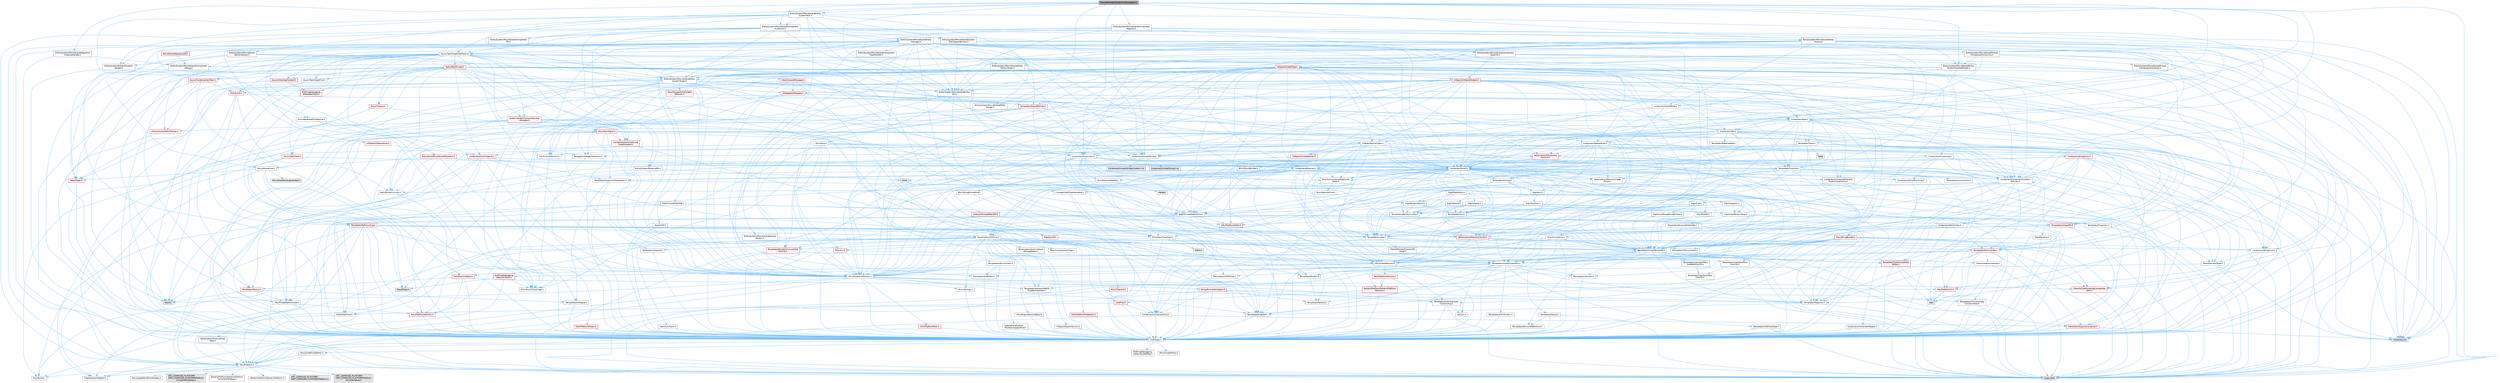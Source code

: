 digraph "MovieSceneEntityFactoryTemplates.h"
{
 // INTERACTIVE_SVG=YES
 // LATEX_PDF_SIZE
  bgcolor="transparent";
  edge [fontname=Helvetica,fontsize=10,labelfontname=Helvetica,labelfontsize=10];
  node [fontname=Helvetica,fontsize=10,shape=box,height=0.2,width=0.4];
  Node1 [id="Node000001",label="MovieSceneEntityFactoryTemplates.h",height=0.2,width=0.4,color="gray40", fillcolor="grey60", style="filled", fontcolor="black",tooltip=" "];
  Node1 -> Node2 [id="edge1_Node000001_Node000002",color="steelblue1",style="solid",tooltip=" "];
  Node2 [id="Node000002",label="Containers/Array.h",height=0.2,width=0.4,color="grey40", fillcolor="white", style="filled",URL="$df/dd0/Array_8h.html",tooltip=" "];
  Node2 -> Node3 [id="edge2_Node000002_Node000003",color="steelblue1",style="solid",tooltip=" "];
  Node3 [id="Node000003",label="CoreTypes.h",height=0.2,width=0.4,color="grey40", fillcolor="white", style="filled",URL="$dc/dec/CoreTypes_8h.html",tooltip=" "];
  Node3 -> Node4 [id="edge3_Node000003_Node000004",color="steelblue1",style="solid",tooltip=" "];
  Node4 [id="Node000004",label="HAL/Platform.h",height=0.2,width=0.4,color="grey40", fillcolor="white", style="filled",URL="$d9/dd0/Platform_8h.html",tooltip=" "];
  Node4 -> Node5 [id="edge4_Node000004_Node000005",color="steelblue1",style="solid",tooltip=" "];
  Node5 [id="Node000005",label="Misc/Build.h",height=0.2,width=0.4,color="grey40", fillcolor="white", style="filled",URL="$d3/dbb/Build_8h.html",tooltip=" "];
  Node4 -> Node6 [id="edge5_Node000004_Node000006",color="steelblue1",style="solid",tooltip=" "];
  Node6 [id="Node000006",label="Misc/LargeWorldCoordinates.h",height=0.2,width=0.4,color="grey40", fillcolor="white", style="filled",URL="$d2/dcb/LargeWorldCoordinates_8h.html",tooltip=" "];
  Node4 -> Node7 [id="edge6_Node000004_Node000007",color="steelblue1",style="solid",tooltip=" "];
  Node7 [id="Node000007",label="type_traits",height=0.2,width=0.4,color="grey60", fillcolor="#E0E0E0", style="filled",tooltip=" "];
  Node4 -> Node8 [id="edge7_Node000004_Node000008",color="steelblue1",style="solid",tooltip=" "];
  Node8 [id="Node000008",label="PreprocessorHelpers.h",height=0.2,width=0.4,color="grey40", fillcolor="white", style="filled",URL="$db/ddb/PreprocessorHelpers_8h.html",tooltip=" "];
  Node4 -> Node9 [id="edge8_Node000004_Node000009",color="steelblue1",style="solid",tooltip=" "];
  Node9 [id="Node000009",label="UBT_COMPILED_PLATFORM\l/UBT_COMPILED_PLATFORMPlatform\lCompilerPreSetup.h",height=0.2,width=0.4,color="grey60", fillcolor="#E0E0E0", style="filled",tooltip=" "];
  Node4 -> Node10 [id="edge9_Node000004_Node000010",color="steelblue1",style="solid",tooltip=" "];
  Node10 [id="Node000010",label="GenericPlatform/GenericPlatform\lCompilerPreSetup.h",height=0.2,width=0.4,color="grey40", fillcolor="white", style="filled",URL="$d9/dc8/GenericPlatformCompilerPreSetup_8h.html",tooltip=" "];
  Node4 -> Node11 [id="edge10_Node000004_Node000011",color="steelblue1",style="solid",tooltip=" "];
  Node11 [id="Node000011",label="GenericPlatform/GenericPlatform.h",height=0.2,width=0.4,color="grey40", fillcolor="white", style="filled",URL="$d6/d84/GenericPlatform_8h.html",tooltip=" "];
  Node4 -> Node12 [id="edge11_Node000004_Node000012",color="steelblue1",style="solid",tooltip=" "];
  Node12 [id="Node000012",label="UBT_COMPILED_PLATFORM\l/UBT_COMPILED_PLATFORMPlatform.h",height=0.2,width=0.4,color="grey60", fillcolor="#E0E0E0", style="filled",tooltip=" "];
  Node4 -> Node13 [id="edge12_Node000004_Node000013",color="steelblue1",style="solid",tooltip=" "];
  Node13 [id="Node000013",label="UBT_COMPILED_PLATFORM\l/UBT_COMPILED_PLATFORMPlatform\lCompilerSetup.h",height=0.2,width=0.4,color="grey60", fillcolor="#E0E0E0", style="filled",tooltip=" "];
  Node3 -> Node14 [id="edge13_Node000003_Node000014",color="steelblue1",style="solid",tooltip=" "];
  Node14 [id="Node000014",label="ProfilingDebugging\l/UMemoryDefines.h",height=0.2,width=0.4,color="grey40", fillcolor="white", style="filled",URL="$d2/da2/UMemoryDefines_8h.html",tooltip=" "];
  Node3 -> Node15 [id="edge14_Node000003_Node000015",color="steelblue1",style="solid",tooltip=" "];
  Node15 [id="Node000015",label="Misc/CoreMiscDefines.h",height=0.2,width=0.4,color="grey40", fillcolor="white", style="filled",URL="$da/d38/CoreMiscDefines_8h.html",tooltip=" "];
  Node15 -> Node4 [id="edge15_Node000015_Node000004",color="steelblue1",style="solid",tooltip=" "];
  Node15 -> Node8 [id="edge16_Node000015_Node000008",color="steelblue1",style="solid",tooltip=" "];
  Node3 -> Node16 [id="edge17_Node000003_Node000016",color="steelblue1",style="solid",tooltip=" "];
  Node16 [id="Node000016",label="Misc/CoreDefines.h",height=0.2,width=0.4,color="grey40", fillcolor="white", style="filled",URL="$d3/dd2/CoreDefines_8h.html",tooltip=" "];
  Node2 -> Node17 [id="edge18_Node000002_Node000017",color="steelblue1",style="solid",tooltip=" "];
  Node17 [id="Node000017",label="Misc/AssertionMacros.h",height=0.2,width=0.4,color="grey40", fillcolor="white", style="filled",URL="$d0/dfa/AssertionMacros_8h.html",tooltip=" "];
  Node17 -> Node3 [id="edge19_Node000017_Node000003",color="steelblue1",style="solid",tooltip=" "];
  Node17 -> Node4 [id="edge20_Node000017_Node000004",color="steelblue1",style="solid",tooltip=" "];
  Node17 -> Node18 [id="edge21_Node000017_Node000018",color="steelblue1",style="solid",tooltip=" "];
  Node18 [id="Node000018",label="HAL/PlatformMisc.h",height=0.2,width=0.4,color="red", fillcolor="#FFF0F0", style="filled",URL="$d0/df5/PlatformMisc_8h.html",tooltip=" "];
  Node18 -> Node3 [id="edge22_Node000018_Node000003",color="steelblue1",style="solid",tooltip=" "];
  Node17 -> Node8 [id="edge23_Node000017_Node000008",color="steelblue1",style="solid",tooltip=" "];
  Node17 -> Node54 [id="edge24_Node000017_Node000054",color="steelblue1",style="solid",tooltip=" "];
  Node54 [id="Node000054",label="Templates/EnableIf.h",height=0.2,width=0.4,color="grey40", fillcolor="white", style="filled",URL="$d7/d60/EnableIf_8h.html",tooltip=" "];
  Node54 -> Node3 [id="edge25_Node000054_Node000003",color="steelblue1",style="solid",tooltip=" "];
  Node17 -> Node55 [id="edge26_Node000017_Node000055",color="steelblue1",style="solid",tooltip=" "];
  Node55 [id="Node000055",label="Templates/IsArrayOrRefOf\lTypeByPredicate.h",height=0.2,width=0.4,color="grey40", fillcolor="white", style="filled",URL="$d6/da1/IsArrayOrRefOfTypeByPredicate_8h.html",tooltip=" "];
  Node55 -> Node3 [id="edge27_Node000055_Node000003",color="steelblue1",style="solid",tooltip=" "];
  Node17 -> Node56 [id="edge28_Node000017_Node000056",color="steelblue1",style="solid",tooltip=" "];
  Node56 [id="Node000056",label="Templates/IsValidVariadic\lFunctionArg.h",height=0.2,width=0.4,color="grey40", fillcolor="white", style="filled",URL="$d0/dc8/IsValidVariadicFunctionArg_8h.html",tooltip=" "];
  Node56 -> Node3 [id="edge29_Node000056_Node000003",color="steelblue1",style="solid",tooltip=" "];
  Node56 -> Node57 [id="edge30_Node000056_Node000057",color="steelblue1",style="solid",tooltip=" "];
  Node57 [id="Node000057",label="IsEnum.h",height=0.2,width=0.4,color="grey40", fillcolor="white", style="filled",URL="$d4/de5/IsEnum_8h.html",tooltip=" "];
  Node56 -> Node7 [id="edge31_Node000056_Node000007",color="steelblue1",style="solid",tooltip=" "];
  Node17 -> Node58 [id="edge32_Node000017_Node000058",color="steelblue1",style="solid",tooltip=" "];
  Node58 [id="Node000058",label="Traits/IsCharEncodingCompatible\lWith.h",height=0.2,width=0.4,color="red", fillcolor="#FFF0F0", style="filled",URL="$df/dd1/IsCharEncodingCompatibleWith_8h.html",tooltip=" "];
  Node58 -> Node7 [id="edge33_Node000058_Node000007",color="steelblue1",style="solid",tooltip=" "];
  Node17 -> Node60 [id="edge34_Node000017_Node000060",color="steelblue1",style="solid",tooltip=" "];
  Node60 [id="Node000060",label="Misc/VarArgs.h",height=0.2,width=0.4,color="grey40", fillcolor="white", style="filled",URL="$d5/d6f/VarArgs_8h.html",tooltip=" "];
  Node60 -> Node3 [id="edge35_Node000060_Node000003",color="steelblue1",style="solid",tooltip=" "];
  Node17 -> Node61 [id="edge36_Node000017_Node000061",color="steelblue1",style="solid",tooltip=" "];
  Node61 [id="Node000061",label="String/FormatStringSan.h",height=0.2,width=0.4,color="red", fillcolor="#FFF0F0", style="filled",URL="$d3/d8b/FormatStringSan_8h.html",tooltip=" "];
  Node61 -> Node7 [id="edge37_Node000061_Node000007",color="steelblue1",style="solid",tooltip=" "];
  Node61 -> Node3 [id="edge38_Node000061_Node000003",color="steelblue1",style="solid",tooltip=" "];
  Node61 -> Node62 [id="edge39_Node000061_Node000062",color="steelblue1",style="solid",tooltip=" "];
  Node62 [id="Node000062",label="Templates/Requires.h",height=0.2,width=0.4,color="grey40", fillcolor="white", style="filled",URL="$dc/d96/Requires_8h.html",tooltip=" "];
  Node62 -> Node54 [id="edge40_Node000062_Node000054",color="steelblue1",style="solid",tooltip=" "];
  Node62 -> Node7 [id="edge41_Node000062_Node000007",color="steelblue1",style="solid",tooltip=" "];
  Node61 -> Node63 [id="edge42_Node000061_Node000063",color="steelblue1",style="solid",tooltip=" "];
  Node63 [id="Node000063",label="Templates/Identity.h",height=0.2,width=0.4,color="grey40", fillcolor="white", style="filled",URL="$d0/dd5/Identity_8h.html",tooltip=" "];
  Node61 -> Node56 [id="edge43_Node000061_Node000056",color="steelblue1",style="solid",tooltip=" "];
  Node61 -> Node26 [id="edge44_Node000061_Node000026",color="steelblue1",style="solid",tooltip=" "];
  Node26 [id="Node000026",label="Containers/ContainersFwd.h",height=0.2,width=0.4,color="grey40", fillcolor="white", style="filled",URL="$d4/d0a/ContainersFwd_8h.html",tooltip=" "];
  Node26 -> Node4 [id="edge45_Node000026_Node000004",color="steelblue1",style="solid",tooltip=" "];
  Node26 -> Node3 [id="edge46_Node000026_Node000003",color="steelblue1",style="solid",tooltip=" "];
  Node26 -> Node23 [id="edge47_Node000026_Node000023",color="steelblue1",style="solid",tooltip=" "];
  Node23 [id="Node000023",label="Traits/IsContiguousContainer.h",height=0.2,width=0.4,color="red", fillcolor="#FFF0F0", style="filled",URL="$d5/d3c/IsContiguousContainer_8h.html",tooltip=" "];
  Node23 -> Node3 [id="edge48_Node000023_Node000003",color="steelblue1",style="solid",tooltip=" "];
  Node23 -> Node22 [id="edge49_Node000023_Node000022",color="steelblue1",style="solid",tooltip=" "];
  Node22 [id="Node000022",label="initializer_list",height=0.2,width=0.4,color="grey60", fillcolor="#E0E0E0", style="filled",tooltip=" "];
  Node17 -> Node67 [id="edge50_Node000017_Node000067",color="steelblue1",style="solid",tooltip=" "];
  Node67 [id="Node000067",label="atomic",height=0.2,width=0.4,color="grey60", fillcolor="#E0E0E0", style="filled",tooltip=" "];
  Node2 -> Node68 [id="edge51_Node000002_Node000068",color="steelblue1",style="solid",tooltip=" "];
  Node68 [id="Node000068",label="Misc/IntrusiveUnsetOptional\lState.h",height=0.2,width=0.4,color="grey40", fillcolor="white", style="filled",URL="$d2/d0a/IntrusiveUnsetOptionalState_8h.html",tooltip=" "];
  Node68 -> Node69 [id="edge52_Node000068_Node000069",color="steelblue1",style="solid",tooltip=" "];
  Node69 [id="Node000069",label="Misc/OptionalFwd.h",height=0.2,width=0.4,color="grey40", fillcolor="white", style="filled",URL="$dc/d50/OptionalFwd_8h.html",tooltip=" "];
  Node2 -> Node70 [id="edge53_Node000002_Node000070",color="steelblue1",style="solid",tooltip=" "];
  Node70 [id="Node000070",label="Misc/ReverseIterate.h",height=0.2,width=0.4,color="grey40", fillcolor="white", style="filled",URL="$db/de3/ReverseIterate_8h.html",tooltip=" "];
  Node70 -> Node4 [id="edge54_Node000070_Node000004",color="steelblue1",style="solid",tooltip=" "];
  Node70 -> Node71 [id="edge55_Node000070_Node000071",color="steelblue1",style="solid",tooltip=" "];
  Node71 [id="Node000071",label="iterator",height=0.2,width=0.4,color="grey60", fillcolor="#E0E0E0", style="filled",tooltip=" "];
  Node2 -> Node72 [id="edge56_Node000002_Node000072",color="steelblue1",style="solid",tooltip=" "];
  Node72 [id="Node000072",label="HAL/UnrealMemory.h",height=0.2,width=0.4,color="grey40", fillcolor="white", style="filled",URL="$d9/d96/UnrealMemory_8h.html",tooltip=" "];
  Node72 -> Node3 [id="edge57_Node000072_Node000003",color="steelblue1",style="solid",tooltip=" "];
  Node72 -> Node73 [id="edge58_Node000072_Node000073",color="steelblue1",style="solid",tooltip=" "];
  Node73 [id="Node000073",label="GenericPlatform/GenericPlatform\lMemory.h",height=0.2,width=0.4,color="red", fillcolor="#FFF0F0", style="filled",URL="$dd/d22/GenericPlatformMemory_8h.html",tooltip=" "];
  Node73 -> Node25 [id="edge59_Node000073_Node000025",color="steelblue1",style="solid",tooltip=" "];
  Node25 [id="Node000025",label="CoreFwd.h",height=0.2,width=0.4,color="red", fillcolor="#FFF0F0", style="filled",URL="$d1/d1e/CoreFwd_8h.html",tooltip=" "];
  Node25 -> Node3 [id="edge60_Node000025_Node000003",color="steelblue1",style="solid",tooltip=" "];
  Node25 -> Node26 [id="edge61_Node000025_Node000026",color="steelblue1",style="solid",tooltip=" "];
  Node25 -> Node27 [id="edge62_Node000025_Node000027",color="steelblue1",style="solid",tooltip=" "];
  Node27 [id="Node000027",label="Math/MathFwd.h",height=0.2,width=0.4,color="grey40", fillcolor="white", style="filled",URL="$d2/d10/MathFwd_8h.html",tooltip=" "];
  Node27 -> Node4 [id="edge63_Node000027_Node000004",color="steelblue1",style="solid",tooltip=" "];
  Node73 -> Node3 [id="edge64_Node000073_Node000003",color="steelblue1",style="solid",tooltip=" "];
  Node72 -> Node76 [id="edge65_Node000072_Node000076",color="steelblue1",style="solid",tooltip=" "];
  Node76 [id="Node000076",label="HAL/MemoryBase.h",height=0.2,width=0.4,color="red", fillcolor="#FFF0F0", style="filled",URL="$d6/d9f/MemoryBase_8h.html",tooltip=" "];
  Node76 -> Node3 [id="edge66_Node000076_Node000003",color="steelblue1",style="solid",tooltip=" "];
  Node76 -> Node47 [id="edge67_Node000076_Node000047",color="steelblue1",style="solid",tooltip=" "];
  Node47 [id="Node000047",label="HAL/PlatformAtomics.h",height=0.2,width=0.4,color="red", fillcolor="#FFF0F0", style="filled",URL="$d3/d36/PlatformAtomics_8h.html",tooltip=" "];
  Node47 -> Node3 [id="edge68_Node000047_Node000003",color="steelblue1",style="solid",tooltip=" "];
  Node76 -> Node30 [id="edge69_Node000076_Node000030",color="steelblue1",style="solid",tooltip=" "];
  Node30 [id="Node000030",label="HAL/PlatformCrt.h",height=0.2,width=0.4,color="red", fillcolor="#FFF0F0", style="filled",URL="$d8/d75/PlatformCrt_8h.html",tooltip=" "];
  Node30 -> Node31 [id="edge70_Node000030_Node000031",color="steelblue1",style="solid",tooltip=" "];
  Node31 [id="Node000031",label="new",height=0.2,width=0.4,color="grey60", fillcolor="#E0E0E0", style="filled",tooltip=" "];
  Node76 -> Node80 [id="edge71_Node000076_Node000080",color="steelblue1",style="solid",tooltip=" "];
  Node80 [id="Node000080",label="Templates/Atomic.h",height=0.2,width=0.4,color="red", fillcolor="#FFF0F0", style="filled",URL="$d3/d91/Atomic_8h.html",tooltip=" "];
  Node80 -> Node81 [id="edge72_Node000080_Node000081",color="steelblue1",style="solid",tooltip=" "];
  Node81 [id="Node000081",label="HAL/ThreadSafeCounter.h",height=0.2,width=0.4,color="grey40", fillcolor="white", style="filled",URL="$dc/dc9/ThreadSafeCounter_8h.html",tooltip=" "];
  Node81 -> Node3 [id="edge73_Node000081_Node000003",color="steelblue1",style="solid",tooltip=" "];
  Node81 -> Node47 [id="edge74_Node000081_Node000047",color="steelblue1",style="solid",tooltip=" "];
  Node80 -> Node83 [id="edge75_Node000080_Node000083",color="steelblue1",style="solid",tooltip=" "];
  Node83 [id="Node000083",label="Templates/IsIntegral.h",height=0.2,width=0.4,color="grey40", fillcolor="white", style="filled",URL="$da/d64/IsIntegral_8h.html",tooltip=" "];
  Node83 -> Node3 [id="edge76_Node000083_Node000003",color="steelblue1",style="solid",tooltip=" "];
  Node80 -> Node67 [id="edge77_Node000080_Node000067",color="steelblue1",style="solid",tooltip=" "];
  Node72 -> Node89 [id="edge78_Node000072_Node000089",color="steelblue1",style="solid",tooltip=" "];
  Node89 [id="Node000089",label="HAL/PlatformMemory.h",height=0.2,width=0.4,color="red", fillcolor="#FFF0F0", style="filled",URL="$de/d68/PlatformMemory_8h.html",tooltip=" "];
  Node89 -> Node3 [id="edge79_Node000089_Node000003",color="steelblue1",style="solid",tooltip=" "];
  Node89 -> Node73 [id="edge80_Node000089_Node000073",color="steelblue1",style="solid",tooltip=" "];
  Node72 -> Node91 [id="edge81_Node000072_Node000091",color="steelblue1",style="solid",tooltip=" "];
  Node91 [id="Node000091",label="ProfilingDebugging\l/MemoryTrace.h",height=0.2,width=0.4,color="red", fillcolor="#FFF0F0", style="filled",URL="$da/dd7/MemoryTrace_8h.html",tooltip=" "];
  Node91 -> Node4 [id="edge82_Node000091_Node000004",color="steelblue1",style="solid",tooltip=" "];
  Node91 -> Node42 [id="edge83_Node000091_Node000042",color="steelblue1",style="solid",tooltip=" "];
  Node42 [id="Node000042",label="Misc/EnumClassFlags.h",height=0.2,width=0.4,color="grey40", fillcolor="white", style="filled",URL="$d8/de7/EnumClassFlags_8h.html",tooltip=" "];
  Node91 -> Node53 [id="edge84_Node000091_Node000053",color="steelblue1",style="solid",tooltip=" "];
  Node53 [id="Node000053",label="Trace/Trace.h",height=0.2,width=0.4,color="grey60", fillcolor="#E0E0E0", style="filled",tooltip=" "];
  Node72 -> Node92 [id="edge85_Node000072_Node000092",color="steelblue1",style="solid",tooltip=" "];
  Node92 [id="Node000092",label="Templates/IsPointer.h",height=0.2,width=0.4,color="grey40", fillcolor="white", style="filled",URL="$d7/d05/IsPointer_8h.html",tooltip=" "];
  Node92 -> Node3 [id="edge86_Node000092_Node000003",color="steelblue1",style="solid",tooltip=" "];
  Node2 -> Node93 [id="edge87_Node000002_Node000093",color="steelblue1",style="solid",tooltip=" "];
  Node93 [id="Node000093",label="Templates/UnrealTypeTraits.h",height=0.2,width=0.4,color="grey40", fillcolor="white", style="filled",URL="$d2/d2d/UnrealTypeTraits_8h.html",tooltip=" "];
  Node93 -> Node3 [id="edge88_Node000093_Node000003",color="steelblue1",style="solid",tooltip=" "];
  Node93 -> Node92 [id="edge89_Node000093_Node000092",color="steelblue1",style="solid",tooltip=" "];
  Node93 -> Node17 [id="edge90_Node000093_Node000017",color="steelblue1",style="solid",tooltip=" "];
  Node93 -> Node85 [id="edge91_Node000093_Node000085",color="steelblue1",style="solid",tooltip=" "];
  Node85 [id="Node000085",label="Templates/AndOrNot.h",height=0.2,width=0.4,color="grey40", fillcolor="white", style="filled",URL="$db/d0a/AndOrNot_8h.html",tooltip=" "];
  Node85 -> Node3 [id="edge92_Node000085_Node000003",color="steelblue1",style="solid",tooltip=" "];
  Node93 -> Node54 [id="edge93_Node000093_Node000054",color="steelblue1",style="solid",tooltip=" "];
  Node93 -> Node94 [id="edge94_Node000093_Node000094",color="steelblue1",style="solid",tooltip=" "];
  Node94 [id="Node000094",label="Templates/IsArithmetic.h",height=0.2,width=0.4,color="grey40", fillcolor="white", style="filled",URL="$d2/d5d/IsArithmetic_8h.html",tooltip=" "];
  Node94 -> Node3 [id="edge95_Node000094_Node000003",color="steelblue1",style="solid",tooltip=" "];
  Node93 -> Node57 [id="edge96_Node000093_Node000057",color="steelblue1",style="solid",tooltip=" "];
  Node93 -> Node95 [id="edge97_Node000093_Node000095",color="steelblue1",style="solid",tooltip=" "];
  Node95 [id="Node000095",label="Templates/Models.h",height=0.2,width=0.4,color="grey40", fillcolor="white", style="filled",URL="$d3/d0c/Models_8h.html",tooltip=" "];
  Node95 -> Node63 [id="edge98_Node000095_Node000063",color="steelblue1",style="solid",tooltip=" "];
  Node93 -> Node96 [id="edge99_Node000093_Node000096",color="steelblue1",style="solid",tooltip=" "];
  Node96 [id="Node000096",label="Templates/IsPODType.h",height=0.2,width=0.4,color="grey40", fillcolor="white", style="filled",URL="$d7/db1/IsPODType_8h.html",tooltip=" "];
  Node96 -> Node3 [id="edge100_Node000096_Node000003",color="steelblue1",style="solid",tooltip=" "];
  Node93 -> Node97 [id="edge101_Node000093_Node000097",color="steelblue1",style="solid",tooltip=" "];
  Node97 [id="Node000097",label="Templates/IsUECoreType.h",height=0.2,width=0.4,color="grey40", fillcolor="white", style="filled",URL="$d1/db8/IsUECoreType_8h.html",tooltip=" "];
  Node97 -> Node3 [id="edge102_Node000097_Node000003",color="steelblue1",style="solid",tooltip=" "];
  Node97 -> Node7 [id="edge103_Node000097_Node000007",color="steelblue1",style="solid",tooltip=" "];
  Node93 -> Node86 [id="edge104_Node000093_Node000086",color="steelblue1",style="solid",tooltip=" "];
  Node86 [id="Node000086",label="Templates/IsTriviallyCopy\lConstructible.h",height=0.2,width=0.4,color="grey40", fillcolor="white", style="filled",URL="$d3/d78/IsTriviallyCopyConstructible_8h.html",tooltip=" "];
  Node86 -> Node3 [id="edge105_Node000086_Node000003",color="steelblue1",style="solid",tooltip=" "];
  Node86 -> Node7 [id="edge106_Node000086_Node000007",color="steelblue1",style="solid",tooltip=" "];
  Node2 -> Node98 [id="edge107_Node000002_Node000098",color="steelblue1",style="solid",tooltip=" "];
  Node98 [id="Node000098",label="Templates/UnrealTemplate.h",height=0.2,width=0.4,color="grey40", fillcolor="white", style="filled",URL="$d4/d24/UnrealTemplate_8h.html",tooltip=" "];
  Node98 -> Node3 [id="edge108_Node000098_Node000003",color="steelblue1",style="solid",tooltip=" "];
  Node98 -> Node92 [id="edge109_Node000098_Node000092",color="steelblue1",style="solid",tooltip=" "];
  Node98 -> Node72 [id="edge110_Node000098_Node000072",color="steelblue1",style="solid",tooltip=" "];
  Node98 -> Node99 [id="edge111_Node000098_Node000099",color="steelblue1",style="solid",tooltip=" "];
  Node99 [id="Node000099",label="Templates/CopyQualifiers\lAndRefsFromTo.h",height=0.2,width=0.4,color="grey40", fillcolor="white", style="filled",URL="$d3/db3/CopyQualifiersAndRefsFromTo_8h.html",tooltip=" "];
  Node99 -> Node100 [id="edge112_Node000099_Node000100",color="steelblue1",style="solid",tooltip=" "];
  Node100 [id="Node000100",label="Templates/CopyQualifiers\lFromTo.h",height=0.2,width=0.4,color="grey40", fillcolor="white", style="filled",URL="$d5/db4/CopyQualifiersFromTo_8h.html",tooltip=" "];
  Node98 -> Node93 [id="edge113_Node000098_Node000093",color="steelblue1",style="solid",tooltip=" "];
  Node98 -> Node101 [id="edge114_Node000098_Node000101",color="steelblue1",style="solid",tooltip=" "];
  Node101 [id="Node000101",label="Templates/RemoveReference.h",height=0.2,width=0.4,color="grey40", fillcolor="white", style="filled",URL="$da/dbe/RemoveReference_8h.html",tooltip=" "];
  Node101 -> Node3 [id="edge115_Node000101_Node000003",color="steelblue1",style="solid",tooltip=" "];
  Node98 -> Node62 [id="edge116_Node000098_Node000062",color="steelblue1",style="solid",tooltip=" "];
  Node98 -> Node102 [id="edge117_Node000098_Node000102",color="steelblue1",style="solid",tooltip=" "];
  Node102 [id="Node000102",label="Templates/TypeCompatible\lBytes.h",height=0.2,width=0.4,color="red", fillcolor="#FFF0F0", style="filled",URL="$df/d0a/TypeCompatibleBytes_8h.html",tooltip=" "];
  Node102 -> Node3 [id="edge118_Node000102_Node000003",color="steelblue1",style="solid",tooltip=" "];
  Node102 -> Node31 [id="edge119_Node000102_Node000031",color="steelblue1",style="solid",tooltip=" "];
  Node102 -> Node7 [id="edge120_Node000102_Node000007",color="steelblue1",style="solid",tooltip=" "];
  Node98 -> Node63 [id="edge121_Node000098_Node000063",color="steelblue1",style="solid",tooltip=" "];
  Node98 -> Node23 [id="edge122_Node000098_Node000023",color="steelblue1",style="solid",tooltip=" "];
  Node98 -> Node103 [id="edge123_Node000098_Node000103",color="steelblue1",style="solid",tooltip=" "];
  Node103 [id="Node000103",label="Traits/UseBitwiseSwap.h",height=0.2,width=0.4,color="grey40", fillcolor="white", style="filled",URL="$db/df3/UseBitwiseSwap_8h.html",tooltip=" "];
  Node103 -> Node3 [id="edge124_Node000103_Node000003",color="steelblue1",style="solid",tooltip=" "];
  Node103 -> Node7 [id="edge125_Node000103_Node000007",color="steelblue1",style="solid",tooltip=" "];
  Node98 -> Node7 [id="edge126_Node000098_Node000007",color="steelblue1",style="solid",tooltip=" "];
  Node2 -> Node104 [id="edge127_Node000002_Node000104",color="steelblue1",style="solid",tooltip=" "];
  Node104 [id="Node000104",label="Containers/AllowShrinking.h",height=0.2,width=0.4,color="grey40", fillcolor="white", style="filled",URL="$d7/d1a/AllowShrinking_8h.html",tooltip=" "];
  Node104 -> Node3 [id="edge128_Node000104_Node000003",color="steelblue1",style="solid",tooltip=" "];
  Node2 -> Node105 [id="edge129_Node000002_Node000105",color="steelblue1",style="solid",tooltip=" "];
  Node105 [id="Node000105",label="Containers/ContainerAllocation\lPolicies.h",height=0.2,width=0.4,color="grey40", fillcolor="white", style="filled",URL="$d7/dff/ContainerAllocationPolicies_8h.html",tooltip=" "];
  Node105 -> Node3 [id="edge130_Node000105_Node000003",color="steelblue1",style="solid",tooltip=" "];
  Node105 -> Node106 [id="edge131_Node000105_Node000106",color="steelblue1",style="solid",tooltip=" "];
  Node106 [id="Node000106",label="Containers/ContainerHelpers.h",height=0.2,width=0.4,color="grey40", fillcolor="white", style="filled",URL="$d7/d33/ContainerHelpers_8h.html",tooltip=" "];
  Node106 -> Node3 [id="edge132_Node000106_Node000003",color="steelblue1",style="solid",tooltip=" "];
  Node105 -> Node105 [id="edge133_Node000105_Node000105",color="steelblue1",style="solid",tooltip=" "];
  Node105 -> Node107 [id="edge134_Node000105_Node000107",color="steelblue1",style="solid",tooltip=" "];
  Node107 [id="Node000107",label="HAL/PlatformMath.h",height=0.2,width=0.4,color="red", fillcolor="#FFF0F0", style="filled",URL="$dc/d53/PlatformMath_8h.html",tooltip=" "];
  Node107 -> Node3 [id="edge135_Node000107_Node000003",color="steelblue1",style="solid",tooltip=" "];
  Node105 -> Node72 [id="edge136_Node000105_Node000072",color="steelblue1",style="solid",tooltip=" "];
  Node105 -> Node40 [id="edge137_Node000105_Node000040",color="steelblue1",style="solid",tooltip=" "];
  Node40 [id="Node000040",label="Math/NumericLimits.h",height=0.2,width=0.4,color="grey40", fillcolor="white", style="filled",URL="$df/d1b/NumericLimits_8h.html",tooltip=" "];
  Node40 -> Node3 [id="edge138_Node000040_Node000003",color="steelblue1",style="solid",tooltip=" "];
  Node105 -> Node17 [id="edge139_Node000105_Node000017",color="steelblue1",style="solid",tooltip=" "];
  Node105 -> Node115 [id="edge140_Node000105_Node000115",color="steelblue1",style="solid",tooltip=" "];
  Node115 [id="Node000115",label="Templates/IsPolymorphic.h",height=0.2,width=0.4,color="grey40", fillcolor="white", style="filled",URL="$dc/d20/IsPolymorphic_8h.html",tooltip=" "];
  Node105 -> Node116 [id="edge141_Node000105_Node000116",color="steelblue1",style="solid",tooltip=" "];
  Node116 [id="Node000116",label="Templates/MemoryOps.h",height=0.2,width=0.4,color="red", fillcolor="#FFF0F0", style="filled",URL="$db/dea/MemoryOps_8h.html",tooltip=" "];
  Node116 -> Node3 [id="edge142_Node000116_Node000003",color="steelblue1",style="solid",tooltip=" "];
  Node116 -> Node72 [id="edge143_Node000116_Node000072",color="steelblue1",style="solid",tooltip=" "];
  Node116 -> Node86 [id="edge144_Node000116_Node000086",color="steelblue1",style="solid",tooltip=" "];
  Node116 -> Node62 [id="edge145_Node000116_Node000062",color="steelblue1",style="solid",tooltip=" "];
  Node116 -> Node93 [id="edge146_Node000116_Node000093",color="steelblue1",style="solid",tooltip=" "];
  Node116 -> Node103 [id="edge147_Node000116_Node000103",color="steelblue1",style="solid",tooltip=" "];
  Node116 -> Node31 [id="edge148_Node000116_Node000031",color="steelblue1",style="solid",tooltip=" "];
  Node116 -> Node7 [id="edge149_Node000116_Node000007",color="steelblue1",style="solid",tooltip=" "];
  Node105 -> Node102 [id="edge150_Node000105_Node000102",color="steelblue1",style="solid",tooltip=" "];
  Node105 -> Node7 [id="edge151_Node000105_Node000007",color="steelblue1",style="solid",tooltip=" "];
  Node2 -> Node117 [id="edge152_Node000002_Node000117",color="steelblue1",style="solid",tooltip=" "];
  Node117 [id="Node000117",label="Containers/ContainerElement\lTypeCompatibility.h",height=0.2,width=0.4,color="grey40", fillcolor="white", style="filled",URL="$df/ddf/ContainerElementTypeCompatibility_8h.html",tooltip=" "];
  Node117 -> Node3 [id="edge153_Node000117_Node000003",color="steelblue1",style="solid",tooltip=" "];
  Node117 -> Node93 [id="edge154_Node000117_Node000093",color="steelblue1",style="solid",tooltip=" "];
  Node2 -> Node118 [id="edge155_Node000002_Node000118",color="steelblue1",style="solid",tooltip=" "];
  Node118 [id="Node000118",label="Serialization/Archive.h",height=0.2,width=0.4,color="grey40", fillcolor="white", style="filled",URL="$d7/d3b/Archive_8h.html",tooltip=" "];
  Node118 -> Node25 [id="edge156_Node000118_Node000025",color="steelblue1",style="solid",tooltip=" "];
  Node118 -> Node3 [id="edge157_Node000118_Node000003",color="steelblue1",style="solid",tooltip=" "];
  Node118 -> Node119 [id="edge158_Node000118_Node000119",color="steelblue1",style="solid",tooltip=" "];
  Node119 [id="Node000119",label="HAL/PlatformProperties.h",height=0.2,width=0.4,color="red", fillcolor="#FFF0F0", style="filled",URL="$d9/db0/PlatformProperties_8h.html",tooltip=" "];
  Node119 -> Node3 [id="edge159_Node000119_Node000003",color="steelblue1",style="solid",tooltip=" "];
  Node118 -> Node122 [id="edge160_Node000118_Node000122",color="steelblue1",style="solid",tooltip=" "];
  Node122 [id="Node000122",label="Internationalization\l/TextNamespaceFwd.h",height=0.2,width=0.4,color="grey40", fillcolor="white", style="filled",URL="$d8/d97/TextNamespaceFwd_8h.html",tooltip=" "];
  Node122 -> Node3 [id="edge161_Node000122_Node000003",color="steelblue1",style="solid",tooltip=" "];
  Node118 -> Node27 [id="edge162_Node000118_Node000027",color="steelblue1",style="solid",tooltip=" "];
  Node118 -> Node17 [id="edge163_Node000118_Node000017",color="steelblue1",style="solid",tooltip=" "];
  Node118 -> Node5 [id="edge164_Node000118_Node000005",color="steelblue1",style="solid",tooltip=" "];
  Node118 -> Node41 [id="edge165_Node000118_Node000041",color="steelblue1",style="solid",tooltip=" "];
  Node41 [id="Node000041",label="Misc/CompressionFlags.h",height=0.2,width=0.4,color="grey40", fillcolor="white", style="filled",URL="$d9/d76/CompressionFlags_8h.html",tooltip=" "];
  Node118 -> Node123 [id="edge166_Node000118_Node000123",color="steelblue1",style="solid",tooltip=" "];
  Node123 [id="Node000123",label="Misc/EngineVersionBase.h",height=0.2,width=0.4,color="grey40", fillcolor="white", style="filled",URL="$d5/d2b/EngineVersionBase_8h.html",tooltip=" "];
  Node123 -> Node3 [id="edge167_Node000123_Node000003",color="steelblue1",style="solid",tooltip=" "];
  Node118 -> Node60 [id="edge168_Node000118_Node000060",color="steelblue1",style="solid",tooltip=" "];
  Node118 -> Node124 [id="edge169_Node000118_Node000124",color="steelblue1",style="solid",tooltip=" "];
  Node124 [id="Node000124",label="Serialization/ArchiveCook\lData.h",height=0.2,width=0.4,color="grey40", fillcolor="white", style="filled",URL="$dc/db6/ArchiveCookData_8h.html",tooltip=" "];
  Node124 -> Node4 [id="edge170_Node000124_Node000004",color="steelblue1",style="solid",tooltip=" "];
  Node118 -> Node125 [id="edge171_Node000118_Node000125",color="steelblue1",style="solid",tooltip=" "];
  Node125 [id="Node000125",label="Serialization/ArchiveSave\lPackageData.h",height=0.2,width=0.4,color="grey40", fillcolor="white", style="filled",URL="$d1/d37/ArchiveSavePackageData_8h.html",tooltip=" "];
  Node118 -> Node54 [id="edge172_Node000118_Node000054",color="steelblue1",style="solid",tooltip=" "];
  Node118 -> Node55 [id="edge173_Node000118_Node000055",color="steelblue1",style="solid",tooltip=" "];
  Node118 -> Node126 [id="edge174_Node000118_Node000126",color="steelblue1",style="solid",tooltip=" "];
  Node126 [id="Node000126",label="Templates/IsEnumClass.h",height=0.2,width=0.4,color="grey40", fillcolor="white", style="filled",URL="$d7/d15/IsEnumClass_8h.html",tooltip=" "];
  Node126 -> Node3 [id="edge175_Node000126_Node000003",color="steelblue1",style="solid",tooltip=" "];
  Node126 -> Node85 [id="edge176_Node000126_Node000085",color="steelblue1",style="solid",tooltip=" "];
  Node118 -> Node112 [id="edge177_Node000118_Node000112",color="steelblue1",style="solid",tooltip=" "];
  Node112 [id="Node000112",label="Templates/IsSigned.h",height=0.2,width=0.4,color="grey40", fillcolor="white", style="filled",URL="$d8/dd8/IsSigned_8h.html",tooltip=" "];
  Node112 -> Node3 [id="edge178_Node000112_Node000003",color="steelblue1",style="solid",tooltip=" "];
  Node118 -> Node56 [id="edge179_Node000118_Node000056",color="steelblue1",style="solid",tooltip=" "];
  Node118 -> Node98 [id="edge180_Node000118_Node000098",color="steelblue1",style="solid",tooltip=" "];
  Node118 -> Node58 [id="edge181_Node000118_Node000058",color="steelblue1",style="solid",tooltip=" "];
  Node118 -> Node127 [id="edge182_Node000118_Node000127",color="steelblue1",style="solid",tooltip=" "];
  Node127 [id="Node000127",label="UObject/ObjectVersion.h",height=0.2,width=0.4,color="grey40", fillcolor="white", style="filled",URL="$da/d63/ObjectVersion_8h.html",tooltip=" "];
  Node127 -> Node3 [id="edge183_Node000127_Node000003",color="steelblue1",style="solid",tooltip=" "];
  Node2 -> Node128 [id="edge184_Node000002_Node000128",color="steelblue1",style="solid",tooltip=" "];
  Node128 [id="Node000128",label="Serialization/MemoryImage\lWriter.h",height=0.2,width=0.4,color="grey40", fillcolor="white", style="filled",URL="$d0/d08/MemoryImageWriter_8h.html",tooltip=" "];
  Node128 -> Node3 [id="edge185_Node000128_Node000003",color="steelblue1",style="solid",tooltip=" "];
  Node128 -> Node129 [id="edge186_Node000128_Node000129",color="steelblue1",style="solid",tooltip=" "];
  Node129 [id="Node000129",label="Serialization/MemoryLayout.h",height=0.2,width=0.4,color="red", fillcolor="#FFF0F0", style="filled",URL="$d7/d66/MemoryLayout_8h.html",tooltip=" "];
  Node129 -> Node20 [id="edge187_Node000129_Node000020",color="steelblue1",style="solid",tooltip=" "];
  Node20 [id="Node000020",label="Containers/StringFwd.h",height=0.2,width=0.4,color="grey40", fillcolor="white", style="filled",URL="$df/d37/StringFwd_8h.html",tooltip=" "];
  Node20 -> Node3 [id="edge188_Node000020_Node000003",color="steelblue1",style="solid",tooltip=" "];
  Node20 -> Node21 [id="edge189_Node000020_Node000021",color="steelblue1",style="solid",tooltip=" "];
  Node21 [id="Node000021",label="Traits/ElementType.h",height=0.2,width=0.4,color="grey40", fillcolor="white", style="filled",URL="$d5/d4f/ElementType_8h.html",tooltip=" "];
  Node21 -> Node4 [id="edge190_Node000021_Node000004",color="steelblue1",style="solid",tooltip=" "];
  Node21 -> Node22 [id="edge191_Node000021_Node000022",color="steelblue1",style="solid",tooltip=" "];
  Node21 -> Node7 [id="edge192_Node000021_Node000007",color="steelblue1",style="solid",tooltip=" "];
  Node20 -> Node23 [id="edge193_Node000020_Node000023",color="steelblue1",style="solid",tooltip=" "];
  Node129 -> Node72 [id="edge194_Node000129_Node000072",color="steelblue1",style="solid",tooltip=" "];
  Node129 -> Node54 [id="edge195_Node000129_Node000054",color="steelblue1",style="solid",tooltip=" "];
  Node129 -> Node115 [id="edge196_Node000129_Node000115",color="steelblue1",style="solid",tooltip=" "];
  Node129 -> Node95 [id="edge197_Node000129_Node000095",color="steelblue1",style="solid",tooltip=" "];
  Node129 -> Node98 [id="edge198_Node000129_Node000098",color="steelblue1",style="solid",tooltip=" "];
  Node2 -> Node142 [id="edge199_Node000002_Node000142",color="steelblue1",style="solid",tooltip=" "];
  Node142 [id="Node000142",label="Algo/Heapify.h",height=0.2,width=0.4,color="grey40", fillcolor="white", style="filled",URL="$d0/d2a/Heapify_8h.html",tooltip=" "];
  Node142 -> Node143 [id="edge200_Node000142_Node000143",color="steelblue1",style="solid",tooltip=" "];
  Node143 [id="Node000143",label="Algo/Impl/BinaryHeap.h",height=0.2,width=0.4,color="grey40", fillcolor="white", style="filled",URL="$d7/da3/Algo_2Impl_2BinaryHeap_8h.html",tooltip=" "];
  Node143 -> Node144 [id="edge201_Node000143_Node000144",color="steelblue1",style="solid",tooltip=" "];
  Node144 [id="Node000144",label="Templates/Invoke.h",height=0.2,width=0.4,color="grey40", fillcolor="white", style="filled",URL="$d7/deb/Invoke_8h.html",tooltip=" "];
  Node144 -> Node3 [id="edge202_Node000144_Node000003",color="steelblue1",style="solid",tooltip=" "];
  Node144 -> Node145 [id="edge203_Node000144_Node000145",color="steelblue1",style="solid",tooltip=" "];
  Node145 [id="Node000145",label="Traits/MemberFunctionPtr\lOuter.h",height=0.2,width=0.4,color="grey40", fillcolor="white", style="filled",URL="$db/da7/MemberFunctionPtrOuter_8h.html",tooltip=" "];
  Node144 -> Node98 [id="edge204_Node000144_Node000098",color="steelblue1",style="solid",tooltip=" "];
  Node144 -> Node7 [id="edge205_Node000144_Node000007",color="steelblue1",style="solid",tooltip=" "];
  Node143 -> Node146 [id="edge206_Node000143_Node000146",color="steelblue1",style="solid",tooltip=" "];
  Node146 [id="Node000146",label="Templates/Projection.h",height=0.2,width=0.4,color="grey40", fillcolor="white", style="filled",URL="$d7/df0/Projection_8h.html",tooltip=" "];
  Node146 -> Node7 [id="edge207_Node000146_Node000007",color="steelblue1",style="solid",tooltip=" "];
  Node143 -> Node147 [id="edge208_Node000143_Node000147",color="steelblue1",style="solid",tooltip=" "];
  Node147 [id="Node000147",label="Templates/ReversePredicate.h",height=0.2,width=0.4,color="grey40", fillcolor="white", style="filled",URL="$d8/d28/ReversePredicate_8h.html",tooltip=" "];
  Node147 -> Node144 [id="edge209_Node000147_Node000144",color="steelblue1",style="solid",tooltip=" "];
  Node147 -> Node98 [id="edge210_Node000147_Node000098",color="steelblue1",style="solid",tooltip=" "];
  Node143 -> Node7 [id="edge211_Node000143_Node000007",color="steelblue1",style="solid",tooltip=" "];
  Node142 -> Node148 [id="edge212_Node000142_Node000148",color="steelblue1",style="solid",tooltip=" "];
  Node148 [id="Node000148",label="Templates/IdentityFunctor.h",height=0.2,width=0.4,color="grey40", fillcolor="white", style="filled",URL="$d7/d2e/IdentityFunctor_8h.html",tooltip=" "];
  Node148 -> Node4 [id="edge213_Node000148_Node000004",color="steelblue1",style="solid",tooltip=" "];
  Node142 -> Node144 [id="edge214_Node000142_Node000144",color="steelblue1",style="solid",tooltip=" "];
  Node142 -> Node149 [id="edge215_Node000142_Node000149",color="steelblue1",style="solid",tooltip=" "];
  Node149 [id="Node000149",label="Templates/Less.h",height=0.2,width=0.4,color="grey40", fillcolor="white", style="filled",URL="$de/dc8/Less_8h.html",tooltip=" "];
  Node149 -> Node3 [id="edge216_Node000149_Node000003",color="steelblue1",style="solid",tooltip=" "];
  Node149 -> Node98 [id="edge217_Node000149_Node000098",color="steelblue1",style="solid",tooltip=" "];
  Node142 -> Node98 [id="edge218_Node000142_Node000098",color="steelblue1",style="solid",tooltip=" "];
  Node2 -> Node150 [id="edge219_Node000002_Node000150",color="steelblue1",style="solid",tooltip=" "];
  Node150 [id="Node000150",label="Algo/HeapSort.h",height=0.2,width=0.4,color="grey40", fillcolor="white", style="filled",URL="$d3/d92/HeapSort_8h.html",tooltip=" "];
  Node150 -> Node143 [id="edge220_Node000150_Node000143",color="steelblue1",style="solid",tooltip=" "];
  Node150 -> Node148 [id="edge221_Node000150_Node000148",color="steelblue1",style="solid",tooltip=" "];
  Node150 -> Node149 [id="edge222_Node000150_Node000149",color="steelblue1",style="solid",tooltip=" "];
  Node150 -> Node98 [id="edge223_Node000150_Node000098",color="steelblue1",style="solid",tooltip=" "];
  Node2 -> Node151 [id="edge224_Node000002_Node000151",color="steelblue1",style="solid",tooltip=" "];
  Node151 [id="Node000151",label="Algo/IsHeap.h",height=0.2,width=0.4,color="grey40", fillcolor="white", style="filled",URL="$de/d32/IsHeap_8h.html",tooltip=" "];
  Node151 -> Node143 [id="edge225_Node000151_Node000143",color="steelblue1",style="solid",tooltip=" "];
  Node151 -> Node148 [id="edge226_Node000151_Node000148",color="steelblue1",style="solid",tooltip=" "];
  Node151 -> Node144 [id="edge227_Node000151_Node000144",color="steelblue1",style="solid",tooltip=" "];
  Node151 -> Node149 [id="edge228_Node000151_Node000149",color="steelblue1",style="solid",tooltip=" "];
  Node151 -> Node98 [id="edge229_Node000151_Node000098",color="steelblue1",style="solid",tooltip=" "];
  Node2 -> Node143 [id="edge230_Node000002_Node000143",color="steelblue1",style="solid",tooltip=" "];
  Node2 -> Node152 [id="edge231_Node000002_Node000152",color="steelblue1",style="solid",tooltip=" "];
  Node152 [id="Node000152",label="Algo/StableSort.h",height=0.2,width=0.4,color="grey40", fillcolor="white", style="filled",URL="$d7/d3c/StableSort_8h.html",tooltip=" "];
  Node152 -> Node153 [id="edge232_Node000152_Node000153",color="steelblue1",style="solid",tooltip=" "];
  Node153 [id="Node000153",label="Algo/BinarySearch.h",height=0.2,width=0.4,color="grey40", fillcolor="white", style="filled",URL="$db/db4/BinarySearch_8h.html",tooltip=" "];
  Node153 -> Node148 [id="edge233_Node000153_Node000148",color="steelblue1",style="solid",tooltip=" "];
  Node153 -> Node144 [id="edge234_Node000153_Node000144",color="steelblue1",style="solid",tooltip=" "];
  Node153 -> Node149 [id="edge235_Node000153_Node000149",color="steelblue1",style="solid",tooltip=" "];
  Node152 -> Node154 [id="edge236_Node000152_Node000154",color="steelblue1",style="solid",tooltip=" "];
  Node154 [id="Node000154",label="Algo/Rotate.h",height=0.2,width=0.4,color="grey40", fillcolor="white", style="filled",URL="$dd/da7/Rotate_8h.html",tooltip=" "];
  Node154 -> Node98 [id="edge237_Node000154_Node000098",color="steelblue1",style="solid",tooltip=" "];
  Node152 -> Node148 [id="edge238_Node000152_Node000148",color="steelblue1",style="solid",tooltip=" "];
  Node152 -> Node144 [id="edge239_Node000152_Node000144",color="steelblue1",style="solid",tooltip=" "];
  Node152 -> Node149 [id="edge240_Node000152_Node000149",color="steelblue1",style="solid",tooltip=" "];
  Node152 -> Node98 [id="edge241_Node000152_Node000098",color="steelblue1",style="solid",tooltip=" "];
  Node2 -> Node155 [id="edge242_Node000002_Node000155",color="steelblue1",style="solid",tooltip=" "];
  Node155 [id="Node000155",label="Concepts/GetTypeHashable.h",height=0.2,width=0.4,color="grey40", fillcolor="white", style="filled",URL="$d3/da2/GetTypeHashable_8h.html",tooltip=" "];
  Node155 -> Node3 [id="edge243_Node000155_Node000003",color="steelblue1",style="solid",tooltip=" "];
  Node155 -> Node133 [id="edge244_Node000155_Node000133",color="steelblue1",style="solid",tooltip=" "];
  Node133 [id="Node000133",label="Templates/TypeHash.h",height=0.2,width=0.4,color="grey40", fillcolor="white", style="filled",URL="$d1/d62/TypeHash_8h.html",tooltip=" "];
  Node133 -> Node3 [id="edge245_Node000133_Node000003",color="steelblue1",style="solid",tooltip=" "];
  Node133 -> Node62 [id="edge246_Node000133_Node000062",color="steelblue1",style="solid",tooltip=" "];
  Node133 -> Node134 [id="edge247_Node000133_Node000134",color="steelblue1",style="solid",tooltip=" "];
  Node134 [id="Node000134",label="Misc/Crc.h",height=0.2,width=0.4,color="red", fillcolor="#FFF0F0", style="filled",URL="$d4/dd2/Crc_8h.html",tooltip=" "];
  Node134 -> Node3 [id="edge248_Node000134_Node000003",color="steelblue1",style="solid",tooltip=" "];
  Node134 -> Node17 [id="edge249_Node000134_Node000017",color="steelblue1",style="solid",tooltip=" "];
  Node134 -> Node93 [id="edge250_Node000134_Node000093",color="steelblue1",style="solid",tooltip=" "];
  Node133 -> Node139 [id="edge251_Node000133_Node000139",color="steelblue1",style="solid",tooltip=" "];
  Node139 [id="Node000139",label="stdint.h",height=0.2,width=0.4,color="grey60", fillcolor="#E0E0E0", style="filled",tooltip=" "];
  Node133 -> Node7 [id="edge252_Node000133_Node000007",color="steelblue1",style="solid",tooltip=" "];
  Node2 -> Node148 [id="edge253_Node000002_Node000148",color="steelblue1",style="solid",tooltip=" "];
  Node2 -> Node144 [id="edge254_Node000002_Node000144",color="steelblue1",style="solid",tooltip=" "];
  Node2 -> Node149 [id="edge255_Node000002_Node000149",color="steelblue1",style="solid",tooltip=" "];
  Node2 -> Node156 [id="edge256_Node000002_Node000156",color="steelblue1",style="solid",tooltip=" "];
  Node156 [id="Node000156",label="Templates/LosesQualifiers\lFromTo.h",height=0.2,width=0.4,color="grey40", fillcolor="white", style="filled",URL="$d2/db3/LosesQualifiersFromTo_8h.html",tooltip=" "];
  Node156 -> Node100 [id="edge257_Node000156_Node000100",color="steelblue1",style="solid",tooltip=" "];
  Node156 -> Node7 [id="edge258_Node000156_Node000007",color="steelblue1",style="solid",tooltip=" "];
  Node2 -> Node62 [id="edge259_Node000002_Node000062",color="steelblue1",style="solid",tooltip=" "];
  Node2 -> Node157 [id="edge260_Node000002_Node000157",color="steelblue1",style="solid",tooltip=" "];
  Node157 [id="Node000157",label="Templates/Sorting.h",height=0.2,width=0.4,color="grey40", fillcolor="white", style="filled",URL="$d3/d9e/Sorting_8h.html",tooltip=" "];
  Node157 -> Node3 [id="edge261_Node000157_Node000003",color="steelblue1",style="solid",tooltip=" "];
  Node157 -> Node153 [id="edge262_Node000157_Node000153",color="steelblue1",style="solid",tooltip=" "];
  Node157 -> Node158 [id="edge263_Node000157_Node000158",color="steelblue1",style="solid",tooltip=" "];
  Node158 [id="Node000158",label="Algo/Sort.h",height=0.2,width=0.4,color="grey40", fillcolor="white", style="filled",URL="$d1/d87/Sort_8h.html",tooltip=" "];
  Node158 -> Node159 [id="edge264_Node000158_Node000159",color="steelblue1",style="solid",tooltip=" "];
  Node159 [id="Node000159",label="Algo/IntroSort.h",height=0.2,width=0.4,color="grey40", fillcolor="white", style="filled",URL="$d3/db3/IntroSort_8h.html",tooltip=" "];
  Node159 -> Node143 [id="edge265_Node000159_Node000143",color="steelblue1",style="solid",tooltip=" "];
  Node159 -> Node160 [id="edge266_Node000159_Node000160",color="steelblue1",style="solid",tooltip=" "];
  Node160 [id="Node000160",label="Math/UnrealMathUtility.h",height=0.2,width=0.4,color="grey40", fillcolor="white", style="filled",URL="$db/db8/UnrealMathUtility_8h.html",tooltip=" "];
  Node160 -> Node3 [id="edge267_Node000160_Node000003",color="steelblue1",style="solid",tooltip=" "];
  Node160 -> Node17 [id="edge268_Node000160_Node000017",color="steelblue1",style="solid",tooltip=" "];
  Node160 -> Node107 [id="edge269_Node000160_Node000107",color="steelblue1",style="solid",tooltip=" "];
  Node160 -> Node27 [id="edge270_Node000160_Node000027",color="steelblue1",style="solid",tooltip=" "];
  Node160 -> Node63 [id="edge271_Node000160_Node000063",color="steelblue1",style="solid",tooltip=" "];
  Node160 -> Node62 [id="edge272_Node000160_Node000062",color="steelblue1",style="solid",tooltip=" "];
  Node159 -> Node148 [id="edge273_Node000159_Node000148",color="steelblue1",style="solid",tooltip=" "];
  Node159 -> Node144 [id="edge274_Node000159_Node000144",color="steelblue1",style="solid",tooltip=" "];
  Node159 -> Node146 [id="edge275_Node000159_Node000146",color="steelblue1",style="solid",tooltip=" "];
  Node159 -> Node149 [id="edge276_Node000159_Node000149",color="steelblue1",style="solid",tooltip=" "];
  Node159 -> Node98 [id="edge277_Node000159_Node000098",color="steelblue1",style="solid",tooltip=" "];
  Node157 -> Node107 [id="edge278_Node000157_Node000107",color="steelblue1",style="solid",tooltip=" "];
  Node157 -> Node149 [id="edge279_Node000157_Node000149",color="steelblue1",style="solid",tooltip=" "];
  Node2 -> Node161 [id="edge280_Node000002_Node000161",color="steelblue1",style="solid",tooltip=" "];
  Node161 [id="Node000161",label="Templates/AlignmentTemplates.h",height=0.2,width=0.4,color="grey40", fillcolor="white", style="filled",URL="$dd/d32/AlignmentTemplates_8h.html",tooltip=" "];
  Node161 -> Node3 [id="edge281_Node000161_Node000003",color="steelblue1",style="solid",tooltip=" "];
  Node161 -> Node83 [id="edge282_Node000161_Node000083",color="steelblue1",style="solid",tooltip=" "];
  Node161 -> Node92 [id="edge283_Node000161_Node000092",color="steelblue1",style="solid",tooltip=" "];
  Node2 -> Node21 [id="edge284_Node000002_Node000021",color="steelblue1",style="solid",tooltip=" "];
  Node2 -> Node113 [id="edge285_Node000002_Node000113",color="steelblue1",style="solid",tooltip=" "];
  Node113 [id="Node000113",label="limits",height=0.2,width=0.4,color="grey60", fillcolor="#E0E0E0", style="filled",tooltip=" "];
  Node2 -> Node7 [id="edge286_Node000002_Node000007",color="steelblue1",style="solid",tooltip=" "];
  Node1 -> Node162 [id="edge287_Node000001_Node000162",color="steelblue1",style="solid",tooltip=" "];
  Node162 [id="Node000162",label="Containers/ArrayView.h",height=0.2,width=0.4,color="grey40", fillcolor="white", style="filled",URL="$d7/df4/ArrayView_8h.html",tooltip=" "];
  Node162 -> Node3 [id="edge288_Node000162_Node000003",color="steelblue1",style="solid",tooltip=" "];
  Node162 -> Node26 [id="edge289_Node000162_Node000026",color="steelblue1",style="solid",tooltip=" "];
  Node162 -> Node17 [id="edge290_Node000162_Node000017",color="steelblue1",style="solid",tooltip=" "];
  Node162 -> Node70 [id="edge291_Node000162_Node000070",color="steelblue1",style="solid",tooltip=" "];
  Node162 -> Node68 [id="edge292_Node000162_Node000068",color="steelblue1",style="solid",tooltip=" "];
  Node162 -> Node144 [id="edge293_Node000162_Node000144",color="steelblue1",style="solid",tooltip=" "];
  Node162 -> Node93 [id="edge294_Node000162_Node000093",color="steelblue1",style="solid",tooltip=" "];
  Node162 -> Node21 [id="edge295_Node000162_Node000021",color="steelblue1",style="solid",tooltip=" "];
  Node162 -> Node2 [id="edge296_Node000162_Node000002",color="steelblue1",style="solid",tooltip=" "];
  Node162 -> Node160 [id="edge297_Node000162_Node000160",color="steelblue1",style="solid",tooltip=" "];
  Node162 -> Node7 [id="edge298_Node000162_Node000007",color="steelblue1",style="solid",tooltip=" "];
  Node1 -> Node163 [id="edge299_Node000001_Node000163",color="steelblue1",style="solid",tooltip=" "];
  Node163 [id="Node000163",label="Containers/Map.h",height=0.2,width=0.4,color="grey40", fillcolor="white", style="filled",URL="$df/d79/Map_8h.html",tooltip=" "];
  Node163 -> Node3 [id="edge300_Node000163_Node000003",color="steelblue1",style="solid",tooltip=" "];
  Node163 -> Node164 [id="edge301_Node000163_Node000164",color="steelblue1",style="solid",tooltip=" "];
  Node164 [id="Node000164",label="Algo/Reverse.h",height=0.2,width=0.4,color="grey40", fillcolor="white", style="filled",URL="$d5/d93/Reverse_8h.html",tooltip=" "];
  Node164 -> Node3 [id="edge302_Node000164_Node000003",color="steelblue1",style="solid",tooltip=" "];
  Node164 -> Node98 [id="edge303_Node000164_Node000098",color="steelblue1",style="solid",tooltip=" "];
  Node163 -> Node117 [id="edge304_Node000163_Node000117",color="steelblue1",style="solid",tooltip=" "];
  Node163 -> Node165 [id="edge305_Node000163_Node000165",color="steelblue1",style="solid",tooltip=" "];
  Node165 [id="Node000165",label="Containers/Set.h",height=0.2,width=0.4,color="grey40", fillcolor="white", style="filled",URL="$d4/d45/Set_8h.html",tooltip=" "];
  Node165 -> Node105 [id="edge306_Node000165_Node000105",color="steelblue1",style="solid",tooltip=" "];
  Node165 -> Node117 [id="edge307_Node000165_Node000117",color="steelblue1",style="solid",tooltip=" "];
  Node165 -> Node166 [id="edge308_Node000165_Node000166",color="steelblue1",style="solid",tooltip=" "];
  Node166 [id="Node000166",label="Containers/SetUtilities.h",height=0.2,width=0.4,color="grey40", fillcolor="white", style="filled",URL="$dc/de5/SetUtilities_8h.html",tooltip=" "];
  Node166 -> Node3 [id="edge309_Node000166_Node000003",color="steelblue1",style="solid",tooltip=" "];
  Node166 -> Node129 [id="edge310_Node000166_Node000129",color="steelblue1",style="solid",tooltip=" "];
  Node166 -> Node116 [id="edge311_Node000166_Node000116",color="steelblue1",style="solid",tooltip=" "];
  Node166 -> Node93 [id="edge312_Node000166_Node000093",color="steelblue1",style="solid",tooltip=" "];
  Node165 -> Node167 [id="edge313_Node000165_Node000167",color="steelblue1",style="solid",tooltip=" "];
  Node167 [id="Node000167",label="Containers/SparseArray.h",height=0.2,width=0.4,color="grey40", fillcolor="white", style="filled",URL="$d5/dbf/SparseArray_8h.html",tooltip=" "];
  Node167 -> Node3 [id="edge314_Node000167_Node000003",color="steelblue1",style="solid",tooltip=" "];
  Node167 -> Node17 [id="edge315_Node000167_Node000017",color="steelblue1",style="solid",tooltip=" "];
  Node167 -> Node72 [id="edge316_Node000167_Node000072",color="steelblue1",style="solid",tooltip=" "];
  Node167 -> Node93 [id="edge317_Node000167_Node000093",color="steelblue1",style="solid",tooltip=" "];
  Node167 -> Node98 [id="edge318_Node000167_Node000098",color="steelblue1",style="solid",tooltip=" "];
  Node167 -> Node105 [id="edge319_Node000167_Node000105",color="steelblue1",style="solid",tooltip=" "];
  Node167 -> Node149 [id="edge320_Node000167_Node000149",color="steelblue1",style="solid",tooltip=" "];
  Node167 -> Node2 [id="edge321_Node000167_Node000002",color="steelblue1",style="solid",tooltip=" "];
  Node167 -> Node160 [id="edge322_Node000167_Node000160",color="steelblue1",style="solid",tooltip=" "];
  Node167 -> Node168 [id="edge323_Node000167_Node000168",color="steelblue1",style="solid",tooltip=" "];
  Node168 [id="Node000168",label="Containers/ScriptArray.h",height=0.2,width=0.4,color="grey40", fillcolor="white", style="filled",URL="$dc/daf/ScriptArray_8h.html",tooltip=" "];
  Node168 -> Node3 [id="edge324_Node000168_Node000003",color="steelblue1",style="solid",tooltip=" "];
  Node168 -> Node17 [id="edge325_Node000168_Node000017",color="steelblue1",style="solid",tooltip=" "];
  Node168 -> Node72 [id="edge326_Node000168_Node000072",color="steelblue1",style="solid",tooltip=" "];
  Node168 -> Node104 [id="edge327_Node000168_Node000104",color="steelblue1",style="solid",tooltip=" "];
  Node168 -> Node105 [id="edge328_Node000168_Node000105",color="steelblue1",style="solid",tooltip=" "];
  Node168 -> Node2 [id="edge329_Node000168_Node000002",color="steelblue1",style="solid",tooltip=" "];
  Node168 -> Node22 [id="edge330_Node000168_Node000022",color="steelblue1",style="solid",tooltip=" "];
  Node167 -> Node169 [id="edge331_Node000167_Node000169",color="steelblue1",style="solid",tooltip=" "];
  Node169 [id="Node000169",label="Containers/BitArray.h",height=0.2,width=0.4,color="grey40", fillcolor="white", style="filled",URL="$d1/de4/BitArray_8h.html",tooltip=" "];
  Node169 -> Node105 [id="edge332_Node000169_Node000105",color="steelblue1",style="solid",tooltip=" "];
  Node169 -> Node3 [id="edge333_Node000169_Node000003",color="steelblue1",style="solid",tooltip=" "];
  Node169 -> Node47 [id="edge334_Node000169_Node000047",color="steelblue1",style="solid",tooltip=" "];
  Node169 -> Node72 [id="edge335_Node000169_Node000072",color="steelblue1",style="solid",tooltip=" "];
  Node169 -> Node160 [id="edge336_Node000169_Node000160",color="steelblue1",style="solid",tooltip=" "];
  Node169 -> Node17 [id="edge337_Node000169_Node000017",color="steelblue1",style="solid",tooltip=" "];
  Node169 -> Node42 [id="edge338_Node000169_Node000042",color="steelblue1",style="solid",tooltip=" "];
  Node169 -> Node118 [id="edge339_Node000169_Node000118",color="steelblue1",style="solid",tooltip=" "];
  Node169 -> Node128 [id="edge340_Node000169_Node000128",color="steelblue1",style="solid",tooltip=" "];
  Node169 -> Node129 [id="edge341_Node000169_Node000129",color="steelblue1",style="solid",tooltip=" "];
  Node169 -> Node54 [id="edge342_Node000169_Node000054",color="steelblue1",style="solid",tooltip=" "];
  Node169 -> Node144 [id="edge343_Node000169_Node000144",color="steelblue1",style="solid",tooltip=" "];
  Node169 -> Node98 [id="edge344_Node000169_Node000098",color="steelblue1",style="solid",tooltip=" "];
  Node169 -> Node93 [id="edge345_Node000169_Node000093",color="steelblue1",style="solid",tooltip=" "];
  Node167 -> Node170 [id="edge346_Node000167_Node000170",color="steelblue1",style="solid",tooltip=" "];
  Node170 [id="Node000170",label="Serialization/Structured\lArchive.h",height=0.2,width=0.4,color="red", fillcolor="#FFF0F0", style="filled",URL="$d9/d1e/StructuredArchive_8h.html",tooltip=" "];
  Node170 -> Node2 [id="edge347_Node000170_Node000002",color="steelblue1",style="solid",tooltip=" "];
  Node170 -> Node105 [id="edge348_Node000170_Node000105",color="steelblue1",style="solid",tooltip=" "];
  Node170 -> Node3 [id="edge349_Node000170_Node000003",color="steelblue1",style="solid",tooltip=" "];
  Node170 -> Node5 [id="edge350_Node000170_Node000005",color="steelblue1",style="solid",tooltip=" "];
  Node170 -> Node118 [id="edge351_Node000170_Node000118",color="steelblue1",style="solid",tooltip=" "];
  Node167 -> Node128 [id="edge352_Node000167_Node000128",color="steelblue1",style="solid",tooltip=" "];
  Node167 -> Node186 [id="edge353_Node000167_Node000186",color="steelblue1",style="solid",tooltip=" "];
  Node186 [id="Node000186",label="Containers/UnrealString.h",height=0.2,width=0.4,color="grey40", fillcolor="white", style="filled",URL="$d5/dba/UnrealString_8h.html",tooltip=" "];
  Node186 -> Node187 [id="edge354_Node000186_Node000187",color="steelblue1",style="solid",tooltip=" "];
  Node187 [id="Node000187",label="Containers/UnrealStringIncludes.h.inl",height=0.2,width=0.4,color="grey60", fillcolor="#E0E0E0", style="filled",tooltip=" "];
  Node186 -> Node188 [id="edge355_Node000186_Node000188",color="steelblue1",style="solid",tooltip=" "];
  Node188 [id="Node000188",label="Containers/UnrealString.h.inl",height=0.2,width=0.4,color="grey60", fillcolor="#E0E0E0", style="filled",tooltip=" "];
  Node186 -> Node189 [id="edge356_Node000186_Node000189",color="steelblue1",style="solid",tooltip=" "];
  Node189 [id="Node000189",label="Misc/StringFormatArg.h",height=0.2,width=0.4,color="grey40", fillcolor="white", style="filled",URL="$d2/d16/StringFormatArg_8h.html",tooltip=" "];
  Node189 -> Node26 [id="edge357_Node000189_Node000026",color="steelblue1",style="solid",tooltip=" "];
  Node167 -> Node68 [id="edge358_Node000167_Node000068",color="steelblue1",style="solid",tooltip=" "];
  Node165 -> Node26 [id="edge359_Node000165_Node000026",color="steelblue1",style="solid",tooltip=" "];
  Node165 -> Node160 [id="edge360_Node000165_Node000160",color="steelblue1",style="solid",tooltip=" "];
  Node165 -> Node17 [id="edge361_Node000165_Node000017",color="steelblue1",style="solid",tooltip=" "];
  Node165 -> Node190 [id="edge362_Node000165_Node000190",color="steelblue1",style="solid",tooltip=" "];
  Node190 [id="Node000190",label="Misc/StructBuilder.h",height=0.2,width=0.4,color="grey40", fillcolor="white", style="filled",URL="$d9/db3/StructBuilder_8h.html",tooltip=" "];
  Node190 -> Node3 [id="edge363_Node000190_Node000003",color="steelblue1",style="solid",tooltip=" "];
  Node190 -> Node160 [id="edge364_Node000190_Node000160",color="steelblue1",style="solid",tooltip=" "];
  Node190 -> Node161 [id="edge365_Node000190_Node000161",color="steelblue1",style="solid",tooltip=" "];
  Node165 -> Node128 [id="edge366_Node000165_Node000128",color="steelblue1",style="solid",tooltip=" "];
  Node165 -> Node170 [id="edge367_Node000165_Node000170",color="steelblue1",style="solid",tooltip=" "];
  Node165 -> Node191 [id="edge368_Node000165_Node000191",color="steelblue1",style="solid",tooltip=" "];
  Node191 [id="Node000191",label="Templates/Function.h",height=0.2,width=0.4,color="grey40", fillcolor="white", style="filled",URL="$df/df5/Function_8h.html",tooltip=" "];
  Node191 -> Node3 [id="edge369_Node000191_Node000003",color="steelblue1",style="solid",tooltip=" "];
  Node191 -> Node17 [id="edge370_Node000191_Node000017",color="steelblue1",style="solid",tooltip=" "];
  Node191 -> Node68 [id="edge371_Node000191_Node000068",color="steelblue1",style="solid",tooltip=" "];
  Node191 -> Node72 [id="edge372_Node000191_Node000072",color="steelblue1",style="solid",tooltip=" "];
  Node191 -> Node192 [id="edge373_Node000191_Node000192",color="steelblue1",style="solid",tooltip=" "];
  Node192 [id="Node000192",label="Templates/FunctionFwd.h",height=0.2,width=0.4,color="grey40", fillcolor="white", style="filled",URL="$d6/d54/FunctionFwd_8h.html",tooltip=" "];
  Node191 -> Node93 [id="edge374_Node000191_Node000093",color="steelblue1",style="solid",tooltip=" "];
  Node191 -> Node144 [id="edge375_Node000191_Node000144",color="steelblue1",style="solid",tooltip=" "];
  Node191 -> Node98 [id="edge376_Node000191_Node000098",color="steelblue1",style="solid",tooltip=" "];
  Node191 -> Node62 [id="edge377_Node000191_Node000062",color="steelblue1",style="solid",tooltip=" "];
  Node191 -> Node160 [id="edge378_Node000191_Node000160",color="steelblue1",style="solid",tooltip=" "];
  Node191 -> Node31 [id="edge379_Node000191_Node000031",color="steelblue1",style="solid",tooltip=" "];
  Node191 -> Node7 [id="edge380_Node000191_Node000007",color="steelblue1",style="solid",tooltip=" "];
  Node165 -> Node193 [id="edge381_Node000165_Node000193",color="steelblue1",style="solid",tooltip=" "];
  Node193 [id="Node000193",label="Templates/RetainedRef.h",height=0.2,width=0.4,color="grey40", fillcolor="white", style="filled",URL="$d1/dac/RetainedRef_8h.html",tooltip=" "];
  Node165 -> Node157 [id="edge382_Node000165_Node000157",color="steelblue1",style="solid",tooltip=" "];
  Node165 -> Node133 [id="edge383_Node000165_Node000133",color="steelblue1",style="solid",tooltip=" "];
  Node165 -> Node98 [id="edge384_Node000165_Node000098",color="steelblue1",style="solid",tooltip=" "];
  Node165 -> Node22 [id="edge385_Node000165_Node000022",color="steelblue1",style="solid",tooltip=" "];
  Node165 -> Node7 [id="edge386_Node000165_Node000007",color="steelblue1",style="solid",tooltip=" "];
  Node163 -> Node186 [id="edge387_Node000163_Node000186",color="steelblue1",style="solid",tooltip=" "];
  Node163 -> Node17 [id="edge388_Node000163_Node000017",color="steelblue1",style="solid",tooltip=" "];
  Node163 -> Node190 [id="edge389_Node000163_Node000190",color="steelblue1",style="solid",tooltip=" "];
  Node163 -> Node191 [id="edge390_Node000163_Node000191",color="steelblue1",style="solid",tooltip=" "];
  Node163 -> Node157 [id="edge391_Node000163_Node000157",color="steelblue1",style="solid",tooltip=" "];
  Node163 -> Node194 [id="edge392_Node000163_Node000194",color="steelblue1",style="solid",tooltip=" "];
  Node194 [id="Node000194",label="Templates/Tuple.h",height=0.2,width=0.4,color="grey40", fillcolor="white", style="filled",URL="$d2/d4f/Tuple_8h.html",tooltip=" "];
  Node194 -> Node3 [id="edge393_Node000194_Node000003",color="steelblue1",style="solid",tooltip=" "];
  Node194 -> Node98 [id="edge394_Node000194_Node000098",color="steelblue1",style="solid",tooltip=" "];
  Node194 -> Node195 [id="edge395_Node000194_Node000195",color="steelblue1",style="solid",tooltip=" "];
  Node195 [id="Node000195",label="Delegates/IntegerSequence.h",height=0.2,width=0.4,color="grey40", fillcolor="white", style="filled",URL="$d2/dcc/IntegerSequence_8h.html",tooltip=" "];
  Node195 -> Node3 [id="edge396_Node000195_Node000003",color="steelblue1",style="solid",tooltip=" "];
  Node194 -> Node144 [id="edge397_Node000194_Node000144",color="steelblue1",style="solid",tooltip=" "];
  Node194 -> Node170 [id="edge398_Node000194_Node000170",color="steelblue1",style="solid",tooltip=" "];
  Node194 -> Node129 [id="edge399_Node000194_Node000129",color="steelblue1",style="solid",tooltip=" "];
  Node194 -> Node62 [id="edge400_Node000194_Node000062",color="steelblue1",style="solid",tooltip=" "];
  Node194 -> Node133 [id="edge401_Node000194_Node000133",color="steelblue1",style="solid",tooltip=" "];
  Node194 -> Node196 [id="edge402_Node000194_Node000196",color="steelblue1",style="solid",tooltip=" "];
  Node196 [id="Node000196",label="tuple",height=0.2,width=0.4,color="grey60", fillcolor="#E0E0E0", style="filled",tooltip=" "];
  Node194 -> Node7 [id="edge403_Node000194_Node000007",color="steelblue1",style="solid",tooltip=" "];
  Node163 -> Node98 [id="edge404_Node000163_Node000098",color="steelblue1",style="solid",tooltip=" "];
  Node163 -> Node93 [id="edge405_Node000163_Node000093",color="steelblue1",style="solid",tooltip=" "];
  Node163 -> Node7 [id="edge406_Node000163_Node000007",color="steelblue1",style="solid",tooltip=" "];
  Node1 -> Node197 [id="edge407_Node000001_Node000197",color="steelblue1",style="solid",tooltip=" "];
  Node197 [id="Node000197",label="Containers/SortedMap.h",height=0.2,width=0.4,color="grey40", fillcolor="white", style="filled",URL="$d1/dcf/SortedMap_8h.html",tooltip=" "];
  Node197 -> Node163 [id="edge408_Node000197_Node000163",color="steelblue1",style="solid",tooltip=" "];
  Node197 -> Node153 [id="edge409_Node000197_Node000153",color="steelblue1",style="solid",tooltip=" "];
  Node197 -> Node158 [id="edge410_Node000197_Node000158",color="steelblue1",style="solid",tooltip=" "];
  Node197 -> Node198 [id="edge411_Node000197_Node000198",color="steelblue1",style="solid",tooltip=" "];
  Node198 [id="Node000198",label="UObject/NameTypes.h",height=0.2,width=0.4,color="grey40", fillcolor="white", style="filled",URL="$d6/d35/NameTypes_8h.html",tooltip=" "];
  Node198 -> Node3 [id="edge412_Node000198_Node000003",color="steelblue1",style="solid",tooltip=" "];
  Node198 -> Node17 [id="edge413_Node000198_Node000017",color="steelblue1",style="solid",tooltip=" "];
  Node198 -> Node72 [id="edge414_Node000198_Node000072",color="steelblue1",style="solid",tooltip=" "];
  Node198 -> Node93 [id="edge415_Node000198_Node000093",color="steelblue1",style="solid",tooltip=" "];
  Node198 -> Node98 [id="edge416_Node000198_Node000098",color="steelblue1",style="solid",tooltip=" "];
  Node198 -> Node186 [id="edge417_Node000198_Node000186",color="steelblue1",style="solid",tooltip=" "];
  Node198 -> Node199 [id="edge418_Node000198_Node000199",color="steelblue1",style="solid",tooltip=" "];
  Node199 [id="Node000199",label="HAL/CriticalSection.h",height=0.2,width=0.4,color="grey40", fillcolor="white", style="filled",URL="$d6/d90/CriticalSection_8h.html",tooltip=" "];
  Node199 -> Node200 [id="edge419_Node000199_Node000200",color="steelblue1",style="solid",tooltip=" "];
  Node200 [id="Node000200",label="HAL/PlatformMutex.h",height=0.2,width=0.4,color="red", fillcolor="#FFF0F0", style="filled",URL="$d9/d0b/PlatformMutex_8h.html",tooltip=" "];
  Node200 -> Node3 [id="edge420_Node000200_Node000003",color="steelblue1",style="solid",tooltip=" "];
  Node198 -> Node202 [id="edge421_Node000198_Node000202",color="steelblue1",style="solid",tooltip=" "];
  Node202 [id="Node000202",label="Containers/StringConv.h",height=0.2,width=0.4,color="red", fillcolor="#FFF0F0", style="filled",URL="$d3/ddf/StringConv_8h.html",tooltip=" "];
  Node202 -> Node3 [id="edge422_Node000202_Node000003",color="steelblue1",style="solid",tooltip=" "];
  Node202 -> Node17 [id="edge423_Node000202_Node000017",color="steelblue1",style="solid",tooltip=" "];
  Node202 -> Node105 [id="edge424_Node000202_Node000105",color="steelblue1",style="solid",tooltip=" "];
  Node202 -> Node2 [id="edge425_Node000202_Node000002",color="steelblue1",style="solid",tooltip=" "];
  Node202 -> Node98 [id="edge426_Node000202_Node000098",color="steelblue1",style="solid",tooltip=" "];
  Node202 -> Node93 [id="edge427_Node000202_Node000093",color="steelblue1",style="solid",tooltip=" "];
  Node202 -> Node21 [id="edge428_Node000202_Node000021",color="steelblue1",style="solid",tooltip=" "];
  Node202 -> Node58 [id="edge429_Node000202_Node000058",color="steelblue1",style="solid",tooltip=" "];
  Node202 -> Node23 [id="edge430_Node000202_Node000023",color="steelblue1",style="solid",tooltip=" "];
  Node202 -> Node7 [id="edge431_Node000202_Node000007",color="steelblue1",style="solid",tooltip=" "];
  Node198 -> Node20 [id="edge432_Node000198_Node000020",color="steelblue1",style="solid",tooltip=" "];
  Node198 -> Node203 [id="edge433_Node000198_Node000203",color="steelblue1",style="solid",tooltip=" "];
  Node203 [id="Node000203",label="UObject/UnrealNames.h",height=0.2,width=0.4,color="red", fillcolor="#FFF0F0", style="filled",URL="$d8/db1/UnrealNames_8h.html",tooltip=" "];
  Node203 -> Node3 [id="edge434_Node000203_Node000003",color="steelblue1",style="solid",tooltip=" "];
  Node198 -> Node80 [id="edge435_Node000198_Node000080",color="steelblue1",style="solid",tooltip=" "];
  Node198 -> Node129 [id="edge436_Node000198_Node000129",color="steelblue1",style="solid",tooltip=" "];
  Node198 -> Node68 [id="edge437_Node000198_Node000068",color="steelblue1",style="solid",tooltip=" "];
  Node198 -> Node205 [id="edge438_Node000198_Node000205",color="steelblue1",style="solid",tooltip=" "];
  Node205 [id="Node000205",label="Misc/StringBuilder.h",height=0.2,width=0.4,color="red", fillcolor="#FFF0F0", style="filled",URL="$d4/d52/StringBuilder_8h.html",tooltip=" "];
  Node205 -> Node20 [id="edge439_Node000205_Node000020",color="steelblue1",style="solid",tooltip=" "];
  Node205 -> Node3 [id="edge440_Node000205_Node000003",color="steelblue1",style="solid",tooltip=" "];
  Node205 -> Node72 [id="edge441_Node000205_Node000072",color="steelblue1",style="solid",tooltip=" "];
  Node205 -> Node17 [id="edge442_Node000205_Node000017",color="steelblue1",style="solid",tooltip=" "];
  Node205 -> Node54 [id="edge443_Node000205_Node000054",color="steelblue1",style="solid",tooltip=" "];
  Node205 -> Node55 [id="edge444_Node000205_Node000055",color="steelblue1",style="solid",tooltip=" "];
  Node205 -> Node56 [id="edge445_Node000205_Node000056",color="steelblue1",style="solid",tooltip=" "];
  Node205 -> Node62 [id="edge446_Node000205_Node000062",color="steelblue1",style="solid",tooltip=" "];
  Node205 -> Node98 [id="edge447_Node000205_Node000098",color="steelblue1",style="solid",tooltip=" "];
  Node205 -> Node93 [id="edge448_Node000205_Node000093",color="steelblue1",style="solid",tooltip=" "];
  Node205 -> Node58 [id="edge449_Node000205_Node000058",color="steelblue1",style="solid",tooltip=" "];
  Node205 -> Node23 [id="edge450_Node000205_Node000023",color="steelblue1",style="solid",tooltip=" "];
  Node205 -> Node7 [id="edge451_Node000205_Node000007",color="steelblue1",style="solid",tooltip=" "];
  Node198 -> Node53 [id="edge452_Node000198_Node000053",color="steelblue1",style="solid",tooltip=" "];
  Node1 -> Node210 [id="edge453_Node000001_Node000210",color="steelblue1",style="solid",tooltip=" "];
  Node210 [id="Node000210",label="EntitySystem/MovieSceneEntity\lIDs.h",height=0.2,width=0.4,color="grey40", fillcolor="white", style="filled",URL="$db/d36/MovieSceneEntityIDs_8h.html",tooltip=" "];
  Node210 -> Node169 [id="edge454_Node000210_Node000169",color="steelblue1",style="solid",tooltip=" "];
  Node210 -> Node105 [id="edge455_Node000210_Node000105",color="steelblue1",style="solid",tooltip=" "];
  Node210 -> Node3 [id="edge456_Node000210_Node000003",color="steelblue1",style="solid",tooltip=" "];
  Node210 -> Node17 [id="edge457_Node000210_Node000017",color="steelblue1",style="solid",tooltip=" "];
  Node210 -> Node211 [id="edge458_Node000210_Node000211",color="steelblue1",style="solid",tooltip=" "];
  Node211 [id="Node000211",label="Misc/Guid.h",height=0.2,width=0.4,color="grey40", fillcolor="white", style="filled",URL="$d6/d2a/Guid_8h.html",tooltip=" "];
  Node211 -> Node20 [id="edge459_Node000211_Node000020",color="steelblue1",style="solid",tooltip=" "];
  Node211 -> Node186 [id="edge460_Node000211_Node000186",color="steelblue1",style="solid",tooltip=" "];
  Node211 -> Node3 [id="edge461_Node000211_Node000003",color="steelblue1",style="solid",tooltip=" "];
  Node211 -> Node8 [id="edge462_Node000211_Node000008",color="steelblue1",style="solid",tooltip=" "];
  Node211 -> Node212 [id="edge463_Node000211_Node000212",color="steelblue1",style="solid",tooltip=" "];
  Node212 [id="Node000212",label="Hash/CityHash.h",height=0.2,width=0.4,color="grey40", fillcolor="white", style="filled",URL="$d0/d13/CityHash_8h.html",tooltip=" "];
  Node212 -> Node3 [id="edge464_Node000212_Node000003",color="steelblue1",style="solid",tooltip=" "];
  Node211 -> Node17 [id="edge465_Node000211_Node000017",color="steelblue1",style="solid",tooltip=" "];
  Node211 -> Node134 [id="edge466_Node000211_Node000134",color="steelblue1",style="solid",tooltip=" "];
  Node211 -> Node118 [id="edge467_Node000211_Node000118",color="steelblue1",style="solid",tooltip=" "];
  Node211 -> Node129 [id="edge468_Node000211_Node000129",color="steelblue1",style="solid",tooltip=" "];
  Node211 -> Node170 [id="edge469_Node000211_Node000170",color="steelblue1",style="solid",tooltip=" "];
  Node210 -> Node133 [id="edge470_Node000210_Node000133",color="steelblue1",style="solid",tooltip=" "];
  Node210 -> Node22 [id="edge471_Node000210_Node000022",color="steelblue1",style="solid",tooltip=" "];
  Node1 -> Node213 [id="edge472_Node000001_Node000213",color="steelblue1",style="solid",tooltip=" "];
  Node213 [id="Node000213",label="EntitySystem/MovieSceneEntity\lRange.h",height=0.2,width=0.4,color="grey40", fillcolor="white", style="filled",URL="$da/da6/MovieSceneEntityRange_8h.html",tooltip=" "];
  Node213 -> Node195 [id="edge473_Node000213_Node000195",color="steelblue1",style="solid",tooltip=" "];
  Node213 -> Node98 [id="edge474_Node000213_Node000098",color="steelblue1",style="solid",tooltip=" "];
  Node1 -> Node214 [id="edge475_Node000001_Node000214",color="steelblue1",style="solid",tooltip=" "];
  Node214 [id="Node000214",label="EntitySystem/MovieSceneEntity\lFactory.h",height=0.2,width=0.4,color="grey40", fillcolor="white", style="filled",URL="$d1/ddb/MovieSceneEntityFactory_8h.html",tooltip=" "];
  Node214 -> Node2 [id="edge476_Node000214_Node000002",color="steelblue1",style="solid",tooltip=" "];
  Node214 -> Node162 [id="edge477_Node000214_Node000162",color="steelblue1",style="solid",tooltip=" "];
  Node214 -> Node169 [id="edge478_Node000214_Node000169",color="steelblue1",style="solid",tooltip=" "];
  Node214 -> Node163 [id="edge479_Node000214_Node000163",color="steelblue1",style="solid",tooltip=" "];
  Node214 -> Node197 [id="edge480_Node000214_Node000197",color="steelblue1",style="solid",tooltip=" "];
  Node214 -> Node3 [id="edge481_Node000214_Node000003",color="steelblue1",style="solid",tooltip=" "];
  Node214 -> Node215 [id="edge482_Node000214_Node000215",color="steelblue1",style="solid",tooltip=" "];
  Node215 [id="Node000215",label="EntitySystem/MovieSceneEntity\lFactoryTypes.h",height=0.2,width=0.4,color="grey40", fillcolor="white", style="filled",URL="$da/d38/MovieSceneEntityFactoryTypes_8h.html",tooltip=" "];
  Node215 -> Node2 [id="edge483_Node000215_Node000002",color="steelblue1",style="solid",tooltip=" "];
  Node215 -> Node162 [id="edge484_Node000215_Node000162",color="steelblue1",style="solid",tooltip=" "];
  Node215 -> Node210 [id="edge485_Node000215_Node000210",color="steelblue1",style="solid",tooltip=" "];
  Node215 -> Node216 [id="edge486_Node000215_Node000216",color="steelblue1",style="solid",tooltip=" "];
  Node216 [id="Node000216",label="EntitySystem/MovieSceneEntity\lSystemTypes.h",height=0.2,width=0.4,color="grey40", fillcolor="white", style="filled",URL="$da/d32/MovieSceneEntitySystemTypes_8h.html",tooltip=" "];
  Node216 -> Node217 [id="edge487_Node000216_Node000217",color="steelblue1",style="solid",tooltip=" "];
  Node217 [id="Node000217",label="Algo/Find.h",height=0.2,width=0.4,color="grey40", fillcolor="white", style="filled",URL="$d2/d28/Algo_2Find_8h.html",tooltip=" "];
  Node217 -> Node218 [id="edge488_Node000217_Node000218",color="steelblue1",style="solid",tooltip=" "];
  Node218 [id="Node000218",label="Algo/Impl/RangePointerType.h",height=0.2,width=0.4,color="grey40", fillcolor="white", style="filled",URL="$d1/de4/RangePointerType_8h.html",tooltip=" "];
  Node218 -> Node98 [id="edge489_Node000218_Node000098",color="steelblue1",style="solid",tooltip=" "];
  Node217 -> Node148 [id="edge490_Node000217_Node000148",color="steelblue1",style="solid",tooltip=" "];
  Node217 -> Node144 [id="edge491_Node000217_Node000144",color="steelblue1",style="solid",tooltip=" "];
  Node217 -> Node98 [id="edge492_Node000217_Node000098",color="steelblue1",style="solid",tooltip=" "];
  Node216 -> Node2 [id="edge493_Node000216_Node000002",color="steelblue1",style="solid",tooltip=" "];
  Node216 -> Node162 [id="edge494_Node000216_Node000162",color="steelblue1",style="solid",tooltip=" "];
  Node216 -> Node169 [id="edge495_Node000216_Node000169",color="steelblue1",style="solid",tooltip=" "];
  Node216 -> Node219 [id="edge496_Node000216_Node000219",color="steelblue1",style="solid",tooltip=" "];
  Node219 [id="Node000219",label="MovieSceneFwd.h",height=0.2,width=0.4,color="grey40", fillcolor="white", style="filled",URL="$d7/d70/MovieSceneFwd_8h.html",tooltip=" "];
  Node219 -> Node3 [id="edge497_Node000219_Node000003",color="steelblue1",style="solid",tooltip=" "];
  Node219 -> Node220 [id="edge498_Node000219_Node000220",color="steelblue1",style="solid",tooltip=" "];
  Node220 [id="Node000220",label="Stats/Stats.h",height=0.2,width=0.4,color="red", fillcolor="#FFF0F0", style="filled",URL="$dc/d09/Stats_8h.html",tooltip=" "];
  Node220 -> Node3 [id="edge499_Node000220_Node000003",color="steelblue1",style="solid",tooltip=" "];
  Node219 -> Node42 [id="edge500_Node000219_Node000042",color="steelblue1",style="solid",tooltip=" "];
  Node219 -> Node8 [id="edge501_Node000219_Node000008",color="steelblue1",style="solid",tooltip=" "];
  Node219 -> Node279 [id="edge502_Node000219_Node000279",color="steelblue1",style="solid",tooltip=" "];
  Node279 [id="Node000279",label="MovieSceneFwd.generated.h",height=0.2,width=0.4,color="grey60", fillcolor="#E0E0E0", style="filled",tooltip=" "];
  Node216 -> Node210 [id="edge503_Node000216_Node000210",color="steelblue1",style="solid",tooltip=" "];
  Node216 -> Node199 [id="edge504_Node000216_Node000199",color="steelblue1",style="solid",tooltip=" "];
  Node216 -> Node40 [id="edge505_Node000216_Node000040",color="steelblue1",style="solid",tooltip=" "];
  Node216 -> Node280 [id="edge506_Node000216_Node000280",color="steelblue1",style="solid",tooltip=" "];
  Node280 [id="Node000280",label="Math/UnrealMathSSE.h",height=0.2,width=0.4,color="grey40", fillcolor="white", style="filled",URL="$d0/d2f/UnrealMathSSE_8h.html",tooltip=" "];
  Node280 -> Node4 [id="edge507_Node000280_Node000004",color="steelblue1",style="solid",tooltip=" "];
  Node280 -> Node107 [id="edge508_Node000280_Node000107",color="steelblue1",style="solid",tooltip=" "];
  Node280 -> Node27 [id="edge509_Node000280_Node000027",color="steelblue1",style="solid",tooltip=" "];
  Node280 -> Node160 [id="edge510_Node000280_Node000160",color="steelblue1",style="solid",tooltip=" "];
  Node216 -> Node17 [id="edge511_Node000216_Node000017",color="steelblue1",style="solid",tooltip=" "];
  Node216 -> Node42 [id="edge512_Node000216_Node000042",color="steelblue1",style="solid",tooltip=" "];
  Node216 -> Node281 [id="edge513_Node000216_Node000281",color="steelblue1",style="solid",tooltip=" "];
  Node281 [id="Node000281",label="Misc/TransactionallySafe\lRWLock.h",height=0.2,width=0.4,color="red", fillcolor="#FFF0F0", style="filled",URL="$d8/d74/TransactionallySafeRWLock_8h.html",tooltip=" "];
  Node281 -> Node199 [id="edge514_Node000281_Node000199",color="steelblue1",style="solid",tooltip=" "];
  Node281 -> Node240 [id="edge515_Node000281_Node000240",color="steelblue1",style="solid",tooltip=" "];
  Node240 [id="Node000240",label="Templates/SharedPointer.h",height=0.2,width=0.4,color="red", fillcolor="#FFF0F0", style="filled",URL="$d2/d17/SharedPointer_8h.html",tooltip=" "];
  Node240 -> Node3 [id="edge516_Node000240_Node000003",color="steelblue1",style="solid",tooltip=" "];
  Node240 -> Node68 [id="edge517_Node000240_Node000068",color="steelblue1",style="solid",tooltip=" "];
  Node240 -> Node241 [id="edge518_Node000240_Node000241",color="steelblue1",style="solid",tooltip=" "];
  Node241 [id="Node000241",label="Templates/PointerIsConvertible\lFromTo.h",height=0.2,width=0.4,color="red", fillcolor="#FFF0F0", style="filled",URL="$d6/d65/PointerIsConvertibleFromTo_8h.html",tooltip=" "];
  Node241 -> Node3 [id="edge519_Node000241_Node000003",color="steelblue1",style="solid",tooltip=" "];
  Node241 -> Node156 [id="edge520_Node000241_Node000156",color="steelblue1",style="solid",tooltip=" "];
  Node241 -> Node7 [id="edge521_Node000241_Node000007",color="steelblue1",style="solid",tooltip=" "];
  Node240 -> Node17 [id="edge522_Node000240_Node000017",color="steelblue1",style="solid",tooltip=" "];
  Node240 -> Node72 [id="edge523_Node000240_Node000072",color="steelblue1",style="solid",tooltip=" "];
  Node240 -> Node2 [id="edge524_Node000240_Node000002",color="steelblue1",style="solid",tooltip=" "];
  Node240 -> Node163 [id="edge525_Node000240_Node000163",color="steelblue1",style="solid",tooltip=" "];
  Node216 -> Node220 [id="edge526_Node000216_Node000220",color="steelblue1",style="solid",tooltip=" "];
  Node216 -> Node98 [id="edge527_Node000216_Node000098",color="steelblue1",style="solid",tooltip=" "];
  Node216 -> Node67 [id="edge528_Node000216_Node000067",color="steelblue1",style="solid",tooltip=" "];
  Node216 -> Node22 [id="edge529_Node000216_Node000022",color="steelblue1",style="solid",tooltip=" "];
  Node214 -> Node210 [id="edge530_Node000214_Node000210",color="steelblue1",style="solid",tooltip=" "];
  Node214 -> Node282 [id="edge531_Node000214_Node000282",color="steelblue1",style="solid",tooltip=" "];
  Node282 [id="Node000282",label="EntitySystem/MovieSceneEntity\lSystemDirectedGraph.h",height=0.2,width=0.4,color="grey40", fillcolor="white", style="filled",URL="$d7/dd9/MovieSceneEntitySystemDirectedGraph_8h.html",tooltip=" "];
  Node282 -> Node2 [id="edge532_Node000282_Node000002",color="steelblue1",style="solid",tooltip=" "];
  Node282 -> Node169 [id="edge533_Node000282_Node000169",color="steelblue1",style="solid",tooltip=" "];
  Node282 -> Node191 [id="edge534_Node000282_Node000191",color="steelblue1",style="solid",tooltip=" "];
  Node282 -> Node20 [id="edge535_Node000282_Node000020",color="steelblue1",style="solid",tooltip=" "];
  Node282 -> Node216 [id="edge536_Node000282_Node000216",color="steelblue1",style="solid",tooltip=" "];
  Node214 -> Node216 [id="edge537_Node000214_Node000216",color="steelblue1",style="solid",tooltip=" "];
  Node214 -> Node283 [id="edge538_Node000214_Node000283",color="steelblue1",style="solid",tooltip=" "];
  Node283 [id="Node000283",label="EntitySystem/MovieSceneMutual\lComponentInclusivity.h",height=0.2,width=0.4,color="grey40", fillcolor="white", style="filled",URL="$d7/d19/MovieSceneMutualComponentInclusivity_8h.html",tooltip=" "];
  Node283 -> Node3 [id="edge539_Node000283_Node000003",color="steelblue1",style="solid",tooltip=" "];
  Node283 -> Node2 [id="edge540_Node000283_Node000002",color="steelblue1",style="solid",tooltip=" "];
  Node283 -> Node210 [id="edge541_Node000283_Node000210",color="steelblue1",style="solid",tooltip=" "];
  Node283 -> Node216 [id="edge542_Node000283_Node000216",color="steelblue1",style="solid",tooltip=" "];
  Node283 -> Node284 [id="edge543_Node000283_Node000284",color="steelblue1",style="solid",tooltip=" "];
  Node284 [id="Node000284",label="EntitySystem/MovieSceneMutual\lComponentInitializer.h",height=0.2,width=0.4,color="grey40", fillcolor="white", style="filled",URL="$d4/dae/MovieSceneMutualComponentInitializer_8h.html",tooltip=" "];
  Node283 -> Node282 [id="edge544_Node000283_Node000282",color="steelblue1",style="solid",tooltip=" "];
  Node283 -> Node22 [id="edge545_Node000283_Node000022",color="steelblue1",style="solid",tooltip=" "];
  Node214 -> Node17 [id="edge546_Node000214_Node000017",color="steelblue1",style="solid",tooltip=" "];
  Node214 -> Node285 [id="edge547_Node000214_Node000285",color="steelblue1",style="solid",tooltip=" "];
  Node285 [id="Node000285",label="Misc/InlineValue.h",height=0.2,width=0.4,color="grey40", fillcolor="white", style="filled",URL="$d9/d33/InlineValue_8h.html",tooltip=" "];
  Node285 -> Node3 [id="edge548_Node000285_Node000003",color="steelblue1",style="solid",tooltip=" "];
  Node285 -> Node17 [id="edge549_Node000285_Node000017",color="steelblue1",style="solid",tooltip=" "];
  Node285 -> Node72 [id="edge550_Node000285_Node000072",color="steelblue1",style="solid",tooltip=" "];
  Node285 -> Node116 [id="edge551_Node000285_Node000116",color="steelblue1",style="solid",tooltip=" "];
  Node285 -> Node241 [id="edge552_Node000285_Node000241",color="steelblue1",style="solid",tooltip=" "];
  Node285 -> Node109 [id="edge553_Node000285_Node000109",color="steelblue1",style="solid",tooltip=" "];
  Node109 [id="Node000109",label="Templates/Decay.h",height=0.2,width=0.4,color="grey40", fillcolor="white", style="filled",URL="$dd/d0f/Decay_8h.html",tooltip=" "];
  Node109 -> Node3 [id="edge554_Node000109_Node000003",color="steelblue1",style="solid",tooltip=" "];
  Node109 -> Node101 [id="edge555_Node000109_Node000101",color="steelblue1",style="solid",tooltip=" "];
  Node109 -> Node7 [id="edge556_Node000109_Node000007",color="steelblue1",style="solid",tooltip=" "];
  Node285 -> Node102 [id="edge557_Node000285_Node000102",color="steelblue1",style="solid",tooltip=" "];
  Node285 -> Node98 [id="edge558_Node000285_Node000098",color="steelblue1",style="solid",tooltip=" "];
  Node214 -> Node22 [id="edge559_Node000214_Node000022",color="steelblue1",style="solid",tooltip=" "];
  Node1 -> Node286 [id="edge560_Node000001_Node000286",color="steelblue1",style="solid",tooltip=" "];
  Node286 [id="Node000286",label="EntitySystem/MovieSceneEntity\lSystemTask.h",height=0.2,width=0.4,color="grey40", fillcolor="white", style="filled",URL="$d5/dcb/MovieSceneEntitySystemTask_8h.html",tooltip=" "];
  Node286 -> Node287 [id="edge561_Node000286_Node000287",color="steelblue1",style="solid",tooltip=" "];
  Node287 [id="Node000287",label="Async/TaskGraphInterfaces.h",height=0.2,width=0.4,color="grey40", fillcolor="white", style="filled",URL="$d2/d4c/TaskGraphInterfaces_8h.html",tooltip=" "];
  Node287 -> Node3 [id="edge562_Node000287_Node000003",color="steelblue1",style="solid",tooltip=" "];
  Node287 -> Node17 [id="edge563_Node000287_Node000017",color="steelblue1",style="solid",tooltip=" "];
  Node287 -> Node105 [id="edge564_Node000287_Node000105",color="steelblue1",style="solid",tooltip=" "];
  Node287 -> Node2 [id="edge565_Node000287_Node000002",color="steelblue1",style="solid",tooltip=" "];
  Node287 -> Node186 [id="edge566_Node000287_Node000186",color="steelblue1",style="solid",tooltip=" "];
  Node287 -> Node191 [id="edge567_Node000287_Node000191",color="steelblue1",style="solid",tooltip=" "];
  Node287 -> Node239 [id="edge568_Node000287_Node000239",color="steelblue1",style="solid",tooltip=" "];
  Node239 [id="Node000239",label="Delegates/Delegate.h",height=0.2,width=0.4,color="red", fillcolor="#FFF0F0", style="filled",URL="$d4/d80/Delegate_8h.html",tooltip=" "];
  Node239 -> Node3 [id="edge569_Node000239_Node000003",color="steelblue1",style="solid",tooltip=" "];
  Node239 -> Node17 [id="edge570_Node000239_Node000017",color="steelblue1",style="solid",tooltip=" "];
  Node239 -> Node198 [id="edge571_Node000239_Node000198",color="steelblue1",style="solid",tooltip=" "];
  Node239 -> Node240 [id="edge572_Node000239_Node000240",color="steelblue1",style="solid",tooltip=" "];
  Node239 -> Node195 [id="edge573_Node000239_Node000195",color="steelblue1",style="solid",tooltip=" "];
  Node287 -> Node81 [id="edge574_Node000287_Node000081",color="steelblue1",style="solid",tooltip=" "];
  Node287 -> Node235 [id="edge575_Node000287_Node000235",color="steelblue1",style="solid",tooltip=" "];
  Node235 [id="Node000235",label="Containers/LockFreeList.h",height=0.2,width=0.4,color="red", fillcolor="#FFF0F0", style="filled",URL="$d4/de7/LockFreeList_8h.html",tooltip=" "];
  Node235 -> Node2 [id="edge576_Node000235_Node000002",color="steelblue1",style="solid",tooltip=" "];
  Node235 -> Node26 [id="edge577_Node000235_Node000026",color="steelblue1",style="solid",tooltip=" "];
  Node235 -> Node3 [id="edge578_Node000235_Node000003",color="steelblue1",style="solid",tooltip=" "];
  Node235 -> Node47 [id="edge579_Node000235_Node000047",color="steelblue1",style="solid",tooltip=" "];
  Node235 -> Node81 [id="edge580_Node000235_Node000081",color="steelblue1",style="solid",tooltip=" "];
  Node235 -> Node17 [id="edge581_Node000235_Node000017",color="steelblue1",style="solid",tooltip=" "];
  Node235 -> Node161 [id="edge582_Node000235_Node000161",color="steelblue1",style="solid",tooltip=" "];
  Node235 -> Node191 [id="edge583_Node000235_Node000191",color="steelblue1",style="solid",tooltip=" "];
  Node235 -> Node67 [id="edge584_Node000235_Node000067",color="steelblue1",style="solid",tooltip=" "];
  Node287 -> Node220 [id="edge585_Node000287_Node000220",color="steelblue1",style="solid",tooltip=" "];
  Node287 -> Node288 [id="edge586_Node000287_Node000288",color="steelblue1",style="solid",tooltip=" "];
  Node288 [id="Node000288",label="HAL/IConsoleManager.h",height=0.2,width=0.4,color="red", fillcolor="#FFF0F0", style="filled",URL="$dd/d0d/IConsoleManager_8h.html",tooltip=" "];
  Node288 -> Node3 [id="edge587_Node000288_Node000003",color="steelblue1",style="solid",tooltip=" "];
  Node288 -> Node17 [id="edge588_Node000288_Node000017",color="steelblue1",style="solid",tooltip=" "];
  Node288 -> Node98 [id="edge589_Node000288_Node000098",color="steelblue1",style="solid",tooltip=" "];
  Node288 -> Node186 [id="edge590_Node000288_Node000186",color="steelblue1",style="solid",tooltip=" "];
  Node288 -> Node239 [id="edge591_Node000288_Node000239",color="steelblue1",style="solid",tooltip=" "];
  Node288 -> Node54 [id="edge592_Node000288_Node000054",color="steelblue1",style="solid",tooltip=" "];
  Node287 -> Node304 [id="edge593_Node000287_Node000304",color="steelblue1",style="solid",tooltip=" "];
  Node304 [id="Node000304",label="HAL/Event.h",height=0.2,width=0.4,color="red", fillcolor="#FFF0F0", style="filled",URL="$d6/d8d/Event_8h.html",tooltip=" "];
  Node304 -> Node3 [id="edge594_Node000304_Node000003",color="steelblue1",style="solid",tooltip=" "];
  Node304 -> Node40 [id="edge595_Node000304_Node000040",color="steelblue1",style="solid",tooltip=" "];
  Node304 -> Node80 [id="edge596_Node000304_Node000080",color="steelblue1",style="solid",tooltip=" "];
  Node304 -> Node240 [id="edge597_Node000304_Node000240",color="steelblue1",style="solid",tooltip=" "];
  Node287 -> Node264 [id="edge598_Node000287_Node000264",color="steelblue1",style="solid",tooltip=" "];
  Node264 [id="Node000264",label="HAL/LowLevelMemTracker.h",height=0.2,width=0.4,color="red", fillcolor="#FFF0F0", style="filled",URL="$d0/d14/LowLevelMemTracker_8h.html",tooltip=" "];
  Node264 -> Node3 [id="edge599_Node000264_Node000003",color="steelblue1",style="solid",tooltip=" "];
  Node287 -> Node298 [id="edge600_Node000287_Node000298",color="steelblue1",style="solid",tooltip=" "];
  Node298 [id="Node000298",label="Templates/RefCounting.h",height=0.2,width=0.4,color="red", fillcolor="#FFF0F0", style="filled",URL="$d4/d7e/RefCounting_8h.html",tooltip=" "];
  Node298 -> Node3 [id="edge601_Node000298_Node000003",color="steelblue1",style="solid",tooltip=" "];
  Node298 -> Node47 [id="edge602_Node000298_Node000047",color="steelblue1",style="solid",tooltip=" "];
  Node298 -> Node8 [id="edge603_Node000298_Node000008",color="steelblue1",style="solid",tooltip=" "];
  Node298 -> Node81 [id="edge604_Node000298_Node000081",color="steelblue1",style="solid",tooltip=" "];
  Node298 -> Node17 [id="edge605_Node000298_Node000017",color="steelblue1",style="solid",tooltip=" "];
  Node298 -> Node5 [id="edge606_Node000298_Node000005",color="steelblue1",style="solid",tooltip=" "];
  Node298 -> Node118 [id="edge607_Node000298_Node000118",color="steelblue1",style="solid",tooltip=" "];
  Node298 -> Node129 [id="edge608_Node000298_Node000129",color="steelblue1",style="solid",tooltip=" "];
  Node298 -> Node62 [id="edge609_Node000298_Node000062",color="steelblue1",style="solid",tooltip=" "];
  Node298 -> Node133 [id="edge610_Node000298_Node000133",color="steelblue1",style="solid",tooltip=" "];
  Node298 -> Node98 [id="edge611_Node000298_Node000098",color="steelblue1",style="solid",tooltip=" "];
  Node298 -> Node67 [id="edge612_Node000298_Node000067",color="steelblue1",style="solid",tooltip=" "];
  Node298 -> Node7 [id="edge613_Node000298_Node000007",color="steelblue1",style="solid",tooltip=" "];
  Node287 -> Node307 [id="edge614_Node000287_Node000307",color="steelblue1",style="solid",tooltip=" "];
  Node307 [id="Node000307",label="Containers/LockFreeFixed\lSizeAllocator.h",height=0.2,width=0.4,color="red", fillcolor="#FFF0F0", style="filled",URL="$d1/d08/LockFreeFixedSizeAllocator_8h.html",tooltip=" "];
  Node307 -> Node17 [id="edge615_Node000307_Node000017",color="steelblue1",style="solid",tooltip=" "];
  Node307 -> Node72 [id="edge616_Node000307_Node000072",color="steelblue1",style="solid",tooltip=" "];
  Node307 -> Node235 [id="edge617_Node000307_Node000235",color="steelblue1",style="solid",tooltip=" "];
  Node287 -> Node308 [id="edge618_Node000287_Node000308",color="steelblue1",style="solid",tooltip=" "];
  Node308 [id="Node000308",label="Experimental/ConcurrentLinear\lAllocator.h",height=0.2,width=0.4,color="red", fillcolor="#FFF0F0", style="filled",URL="$d7/d84/ConcurrentLinearAllocator_8h.html",tooltip=" "];
  Node308 -> Node67 [id="edge619_Node000308_Node000067",color="steelblue1",style="solid",tooltip=" "];
  Node308 -> Node7 [id="edge620_Node000308_Node000007",color="steelblue1",style="solid",tooltip=" "];
  Node308 -> Node72 [id="edge621_Node000308_Node000072",color="steelblue1",style="solid",tooltip=" "];
  Node308 -> Node264 [id="edge622_Node000308_Node000264",color="steelblue1",style="solid",tooltip=" "];
  Node308 -> Node182 [id="edge623_Node000308_Node000182",color="steelblue1",style="solid",tooltip=" "];
  Node182 [id="Node000182",label="Templates/UniquePtr.h",height=0.2,width=0.4,color="red", fillcolor="#FFF0F0", style="filled",URL="$de/d1a/UniquePtr_8h.html",tooltip=" "];
  Node182 -> Node3 [id="edge624_Node000182_Node000003",color="steelblue1",style="solid",tooltip=" "];
  Node182 -> Node98 [id="edge625_Node000182_Node000098",color="steelblue1",style="solid",tooltip=" "];
  Node182 -> Node62 [id="edge626_Node000182_Node000062",color="steelblue1",style="solid",tooltip=" "];
  Node182 -> Node129 [id="edge627_Node000182_Node000129",color="steelblue1",style="solid",tooltip=" "];
  Node182 -> Node7 [id="edge628_Node000182_Node000007",color="steelblue1",style="solid",tooltip=" "];
  Node308 -> Node93 [id="edge629_Node000308_Node000093",color="steelblue1",style="solid",tooltip=" "];
  Node308 -> Node307 [id="edge630_Node000308_Node000307",color="steelblue1",style="solid",tooltip=" "];
  Node308 -> Node319 [id="edge631_Node000308_Node000319",color="steelblue1",style="solid",tooltip=" "];
  Node319 [id="Node000319",label="Misc/MemStack.h",height=0.2,width=0.4,color="red", fillcolor="#FFF0F0", style="filled",URL="$d7/de0/MemStack_8h.html",tooltip=" "];
  Node319 -> Node105 [id="edge632_Node000319_Node000105",color="steelblue1",style="solid",tooltip=" "];
  Node319 -> Node307 [id="edge633_Node000319_Node000307",color="steelblue1",style="solid",tooltip=" "];
  Node319 -> Node3 [id="edge634_Node000319_Node000003",color="steelblue1",style="solid",tooltip=" "];
  Node319 -> Node76 [id="edge635_Node000319_Node000076",color="steelblue1",style="solid",tooltip=" "];
  Node319 -> Node30 [id="edge636_Node000319_Node000030",color="steelblue1",style="solid",tooltip=" "];
  Node319 -> Node81 [id="edge637_Node000319_Node000081",color="steelblue1",style="solid",tooltip=" "];
  Node319 -> Node72 [id="edge638_Node000319_Node000072",color="steelblue1",style="solid",tooltip=" "];
  Node319 -> Node160 [id="edge639_Node000319_Node000160",color="steelblue1",style="solid",tooltip=" "];
  Node319 -> Node17 [id="edge640_Node000319_Node000017",color="steelblue1",style="solid",tooltip=" "];
  Node319 -> Node5 [id="edge641_Node000319_Node000005",color="steelblue1",style="solid",tooltip=" "];
  Node319 -> Node161 [id="edge642_Node000319_Node000161",color="steelblue1",style="solid",tooltip=" "];
  Node319 -> Node98 [id="edge643_Node000319_Node000098",color="steelblue1",style="solid",tooltip=" "];
  Node287 -> Node319 [id="edge644_Node000287_Node000319",color="steelblue1",style="solid",tooltip=" "];
  Node287 -> Node322 [id="edge645_Node000287_Node000322",color="steelblue1",style="solid",tooltip=" "];
  Node322 [id="Node000322",label="Misc/Timeout.h",height=0.2,width=0.4,color="red", fillcolor="#FFF0F0", style="filled",URL="$dd/d01/Timeout_8h.html",tooltip=" "];
  Node322 -> Node160 [id="edge646_Node000322_Node000160",color="steelblue1",style="solid",tooltip=" "];
  Node322 -> Node3 [id="edge647_Node000322_Node000003",color="steelblue1",style="solid",tooltip=" "];
  Node287 -> Node80 [id="edge648_Node000287_Node000080",color="steelblue1",style="solid",tooltip=" "];
  Node287 -> Node95 [id="edge649_Node000287_Node000095",color="steelblue1",style="solid",tooltip=" "];
  Node287 -> Node323 [id="edge650_Node000287_Node000323",color="steelblue1",style="solid",tooltip=" "];
  Node323 [id="Node000323",label="ProfilingDebugging\l/MetadataTrace.h",height=0.2,width=0.4,color="red", fillcolor="#FFF0F0", style="filled",URL="$de/d19/MetadataTrace_8h.html",tooltip=" "];
  Node323 -> Node53 [id="edge651_Node000323_Node000053",color="steelblue1",style="solid",tooltip=" "];
  Node287 -> Node326 [id="edge652_Node000287_Node000326",color="steelblue1",style="solid",tooltip=" "];
  Node326 [id="Node000326",label="Async/Fundamental/Task.h",height=0.2,width=0.4,color="red", fillcolor="#FFF0F0", style="filled",URL="$d6/d93/Async_2Fundamental_2Task_8h.html",tooltip=" "];
  Node326 -> Node42 [id="edge653_Node000326_Node000042",color="steelblue1",style="solid",tooltip=" "];
  Node326 -> Node304 [id="edge654_Node000326_Node000304",color="steelblue1",style="solid",tooltip=" "];
  Node326 -> Node3 [id="edge655_Node000326_Node000003",color="steelblue1",style="solid",tooltip=" "];
  Node326 -> Node67 [id="edge656_Node000326_Node000067",color="steelblue1",style="solid",tooltip=" "];
  Node287 -> Node297 [id="edge657_Node000287_Node000297",color="steelblue1",style="solid",tooltip=" "];
  Node297 [id="Node000297",label="Async/TaskGraphFwd.h",height=0.2,width=0.4,color="grey40", fillcolor="white", style="filled",URL="$d8/d71/TaskGraphFwd_8h.html",tooltip=" "];
  Node297 -> Node298 [id="edge658_Node000297_Node000298",color="steelblue1",style="solid",tooltip=" "];
  Node287 -> Node331 [id="edge659_Node000287_Node000331",color="steelblue1",style="solid",tooltip=" "];
  Node331 [id="Node000331",label="Async/TaskTrace.h",height=0.2,width=0.4,color="red", fillcolor="#FFF0F0", style="filled",URL="$d5/dad/TaskTrace_8h.html",tooltip=" "];
  Node331 -> Node2 [id="edge660_Node000331_Node000002",color="steelblue1",style="solid",tooltip=" "];
  Node331 -> Node4 [id="edge661_Node000331_Node000004",color="steelblue1",style="solid",tooltip=" "];
  Node331 -> Node53 [id="edge662_Node000331_Node000053",color="steelblue1",style="solid",tooltip=" "];
  Node287 -> Node332 [id="edge663_Node000287_Node000332",color="steelblue1",style="solid",tooltip=" "];
  Node332 [id="Node000332",label="Tasks/TaskPrivate.h",height=0.2,width=0.4,color="red", fillcolor="#FFF0F0", style="filled",URL="$d0/d89/TaskPrivate_8h.html",tooltip=" "];
  Node332 -> Node326 [id="edge664_Node000332_Node000326",color="steelblue1",style="solid",tooltip=" "];
  Node332 -> Node297 [id="edge665_Node000332_Node000297",color="steelblue1",style="solid",tooltip=" "];
  Node332 -> Node331 [id="edge666_Node000332_Node000331",color="steelblue1",style="solid",tooltip=" "];
  Node332 -> Node2 [id="edge667_Node000332_Node000002",color="steelblue1",style="solid",tooltip=" "];
  Node332 -> Node307 [id="edge668_Node000332_Node000307",color="steelblue1",style="solid",tooltip=" "];
  Node332 -> Node235 [id="edge669_Node000332_Node000235",color="steelblue1",style="solid",tooltip=" "];
  Node332 -> Node3 [id="edge670_Node000332_Node000003",color="steelblue1",style="solid",tooltip=" "];
  Node332 -> Node308 [id="edge671_Node000332_Node000308",color="steelblue1",style="solid",tooltip=" "];
  Node332 -> Node304 [id="edge672_Node000332_Node000304",color="steelblue1",style="solid",tooltip=" "];
  Node332 -> Node40 [id="edge673_Node000332_Node000040",color="steelblue1",style="solid",tooltip=" "];
  Node332 -> Node160 [id="edge674_Node000332_Node000160",color="steelblue1",style="solid",tooltip=" "];
  Node332 -> Node17 [id="edge675_Node000332_Node000017",color="steelblue1",style="solid",tooltip=" "];
  Node332 -> Node322 [id="edge676_Node000332_Node000322",color="steelblue1",style="solid",tooltip=" "];
  Node332 -> Node54 [id="edge677_Node000332_Node000054",color="steelblue1",style="solid",tooltip=" "];
  Node332 -> Node144 [id="edge678_Node000332_Node000144",color="steelblue1",style="solid",tooltip=" "];
  Node332 -> Node116 [id="edge679_Node000332_Node000116",color="steelblue1",style="solid",tooltip=" "];
  Node332 -> Node298 [id="edge680_Node000332_Node000298",color="steelblue1",style="solid",tooltip=" "];
  Node332 -> Node102 [id="edge681_Node000332_Node000102",color="steelblue1",style="solid",tooltip=" "];
  Node332 -> Node98 [id="edge682_Node000332_Node000098",color="steelblue1",style="solid",tooltip=" "];
  Node332 -> Node93 [id="edge683_Node000332_Node000093",color="steelblue1",style="solid",tooltip=" "];
  Node332 -> Node420 [id="edge684_Node000332_Node000420",color="steelblue1",style="solid",tooltip=" "];
  Node420 [id="Node000420",label="Async/InheritedContext.h",height=0.2,width=0.4,color="red", fillcolor="#FFF0F0", style="filled",URL="$dc/d6a/InheritedContext_8h.html",tooltip=" "];
  Node420 -> Node264 [id="edge685_Node000420_Node000264",color="steelblue1",style="solid",tooltip=" "];
  Node420 -> Node323 [id="edge686_Node000420_Node000323",color="steelblue1",style="solid",tooltip=" "];
  Node332 -> Node67 [id="edge687_Node000332_Node000067",color="steelblue1",style="solid",tooltip=" "];
  Node332 -> Node7 [id="edge688_Node000332_Node000007",color="steelblue1",style="solid",tooltip=" "];
  Node287 -> Node420 [id="edge689_Node000287_Node000420",color="steelblue1",style="solid",tooltip=" "];
  Node286 -> Node421 [id="edge690_Node000286_Node000421",color="steelblue1",style="solid",tooltip=" "];
  Node421 [id="Node000421",label="Misc/GeneratedTypeName.h",height=0.2,width=0.4,color="grey40", fillcolor="white", style="filled",URL="$d7/daa/GeneratedTypeName_8h.html",tooltip=" "];
  Node421 -> Node3 [id="edge691_Node000421_Node000003",color="steelblue1",style="solid",tooltip=" "];
  Node421 -> Node195 [id="edge692_Node000421_Node000195",color="steelblue1",style="solid",tooltip=" "];
  Node286 -> Node210 [id="edge693_Node000286_Node000210",color="steelblue1",style="solid",tooltip=" "];
  Node286 -> Node422 [id="edge694_Node000286_Node000422",color="steelblue1",style="solid",tooltip=" "];
  Node422 [id="Node000422",label="EntitySystem/MovieSceneEntity\lManager.h",height=0.2,width=0.4,color="grey40", fillcolor="white", style="filled",URL="$d5/d5b/MovieSceneEntityManager_8h.html",tooltip=" "];
  Node422 -> Node423 [id="edge695_Node000422_Node000423",color="steelblue1",style="solid",tooltip=" "];
  Node423 [id="Node000423",label="Algo/AllOf.h",height=0.2,width=0.4,color="grey40", fillcolor="white", style="filled",URL="$db/d85/AllOf_8h.html",tooltip=" "];
  Node423 -> Node3 [id="edge696_Node000423_Node000003",color="steelblue1",style="solid",tooltip=" "];
  Node423 -> Node144 [id="edge697_Node000423_Node000144",color="steelblue1",style="solid",tooltip=" "];
  Node422 -> Node424 [id="edge698_Node000422_Node000424",color="steelblue1",style="solid",tooltip=" "];
  Node424 [id="Node000424",label="Algo/AnyOf.h",height=0.2,width=0.4,color="red", fillcolor="#FFF0F0", style="filled",URL="$d9/dcd/Algo_2AnyOf_8h.html",tooltip=" "];
  Node424 -> Node3 [id="edge699_Node000424_Node000003",color="steelblue1",style="solid",tooltip=" "];
  Node424 -> Node98 [id="edge700_Node000424_Node000098",color="steelblue1",style="solid",tooltip=" "];
  Node422 -> Node287 [id="edge701_Node000422_Node000287",color="steelblue1",style="solid",tooltip=" "];
  Node422 -> Node2 [id="edge702_Node000422_Node000002",color="steelblue1",style="solid",tooltip=" "];
  Node422 -> Node162 [id="edge703_Node000422_Node000162",color="steelblue1",style="solid",tooltip=" "];
  Node422 -> Node169 [id="edge704_Node000422_Node000169",color="steelblue1",style="solid",tooltip=" "];
  Node422 -> Node163 [id="edge705_Node000422_Node000163",color="steelblue1",style="solid",tooltip=" "];
  Node422 -> Node165 [id="edge706_Node000422_Node000165",color="steelblue1",style="solid",tooltip=" "];
  Node422 -> Node167 [id="edge707_Node000422_Node000167",color="steelblue1",style="solid",tooltip=" "];
  Node422 -> Node186 [id="edge708_Node000422_Node000186",color="steelblue1",style="solid",tooltip=" "];
  Node422 -> Node3 [id="edge709_Node000422_Node000003",color="steelblue1",style="solid",tooltip=" "];
  Node422 -> Node427 [id="edge710_Node000422_Node000427",color="steelblue1",style="solid",tooltip=" "];
  Node427 [id="Node000427",label="EntitySystem/MovieSceneComponent\lTypeHandler.h",height=0.2,width=0.4,color="grey40", fillcolor="white", style="filled",URL="$d8/df2/MovieSceneComponentTypeHandler_8h.html",tooltip=" "];
  Node422 -> Node428 [id="edge711_Node000422_Node000428",color="steelblue1",style="solid",tooltip=" "];
  Node428 [id="Node000428",label="EntitySystem/MovieSceneComponent\lTypeInfo.h",height=0.2,width=0.4,color="grey40", fillcolor="white", style="filled",URL="$d7/d1a/MovieSceneComponentTypeInfo_8h.html",tooltip=" "];
  Node428 -> Node3 [id="edge712_Node000428_Node000003",color="steelblue1",style="solid",tooltip=" "];
  Node428 -> Node182 [id="edge713_Node000428_Node000182",color="steelblue1",style="solid",tooltip=" "];
  Node428 -> Node116 [id="edge714_Node000428_Node000116",color="steelblue1",style="solid",tooltip=" "];
  Node428 -> Node429 [id="edge715_Node000428_Node000429",color="steelblue1",style="solid",tooltip=" "];
  Node429 [id="Node000429",label="UObject/UObjectGlobals.h",height=0.2,width=0.4,color="red", fillcolor="#FFF0F0", style="filled",URL="$d0/da9/UObjectGlobals_8h.html",tooltip=" "];
  Node429 -> Node2 [id="edge716_Node000429_Node000002",color="steelblue1",style="solid",tooltip=" "];
  Node429 -> Node162 [id="edge717_Node000429_Node000162",color="steelblue1",style="solid",tooltip=" "];
  Node429 -> Node105 [id="edge718_Node000429_Node000105",color="steelblue1",style="solid",tooltip=" "];
  Node429 -> Node26 [id="edge719_Node000429_Node000026",color="steelblue1",style="solid",tooltip=" "];
  Node429 -> Node163 [id="edge720_Node000429_Node000163",color="steelblue1",style="solid",tooltip=" "];
  Node429 -> Node165 [id="edge721_Node000429_Node000165",color="steelblue1",style="solid",tooltip=" "];
  Node429 -> Node167 [id="edge722_Node000429_Node000167",color="steelblue1",style="solid",tooltip=" "];
  Node429 -> Node20 [id="edge723_Node000429_Node000020",color="steelblue1",style="solid",tooltip=" "];
  Node429 -> Node186 [id="edge724_Node000429_Node000186",color="steelblue1",style="solid",tooltip=" "];
  Node429 -> Node3 [id="edge725_Node000429_Node000003",color="steelblue1",style="solid",tooltip=" "];
  Node429 -> Node239 [id="edge726_Node000429_Node000239",color="steelblue1",style="solid",tooltip=" "];
  Node429 -> Node17 [id="edge727_Node000429_Node000017",color="steelblue1",style="solid",tooltip=" "];
  Node429 -> Node42 [id="edge728_Node000429_Node000042",color="steelblue1",style="solid",tooltip=" "];
  Node429 -> Node129 [id="edge729_Node000429_Node000129",color="steelblue1",style="solid",tooltip=" "];
  Node429 -> Node220 [id="edge730_Node000429_Node000220",color="steelblue1",style="solid",tooltip=" "];
  Node429 -> Node191 [id="edge731_Node000429_Node000191",color="steelblue1",style="solid",tooltip=" "];
  Node429 -> Node55 [id="edge732_Node000429_Node000055",color="steelblue1",style="solid",tooltip=" "];
  Node429 -> Node241 [id="edge733_Node000429_Node000241",color="steelblue1",style="solid",tooltip=" "];
  Node429 -> Node182 [id="edge734_Node000429_Node000182",color="steelblue1",style="solid",tooltip=" "];
  Node429 -> Node98 [id="edge735_Node000429_Node000098",color="steelblue1",style="solid",tooltip=" "];
  Node429 -> Node58 [id="edge736_Node000429_Node000058",color="steelblue1",style="solid",tooltip=" "];
  Node429 -> Node198 [id="edge737_Node000429_Node000198",color="steelblue1",style="solid",tooltip=" "];
  Node429 -> Node203 [id="edge738_Node000429_Node000203",color="steelblue1",style="solid",tooltip=" "];
  Node428 -> Node450 [id="edge739_Node000428_Node000450",color="steelblue1",style="solid",tooltip=" "];
  Node450 [id="Node000450",label="UObject/UnrealType.h",height=0.2,width=0.4,color="red", fillcolor="#FFF0F0", style="filled",URL="$d6/d2f/UnrealType_8h.html",tooltip=" "];
  Node450 -> Node155 [id="edge740_Node000450_Node000155",color="steelblue1",style="solid",tooltip=" "];
  Node450 -> Node2 [id="edge741_Node000450_Node000002",color="steelblue1",style="solid",tooltip=" "];
  Node450 -> Node162 [id="edge742_Node000450_Node000162",color="steelblue1",style="solid",tooltip=" "];
  Node450 -> Node105 [id="edge743_Node000450_Node000105",color="steelblue1",style="solid",tooltip=" "];
  Node450 -> Node163 [id="edge744_Node000450_Node000163",color="steelblue1",style="solid",tooltip=" "];
  Node450 -> Node168 [id="edge745_Node000450_Node000168",color="steelblue1",style="solid",tooltip=" "];
  Node450 -> Node165 [id="edge746_Node000450_Node000165",color="steelblue1",style="solid",tooltip=" "];
  Node450 -> Node20 [id="edge747_Node000450_Node000020",color="steelblue1",style="solid",tooltip=" "];
  Node450 -> Node186 [id="edge748_Node000450_Node000186",color="steelblue1",style="solid",tooltip=" "];
  Node450 -> Node76 [id="edge749_Node000450_Node000076",color="steelblue1",style="solid",tooltip=" "];
  Node450 -> Node107 [id="edge750_Node000450_Node000107",color="steelblue1",style="solid",tooltip=" "];
  Node450 -> Node72 [id="edge751_Node000450_Node000072",color="steelblue1",style="solid",tooltip=" "];
  Node450 -> Node40 [id="edge752_Node000450_Node000040",color="steelblue1",style="solid",tooltip=" "];
  Node450 -> Node160 [id="edge753_Node000450_Node000160",color="steelblue1",style="solid",tooltip=" "];
  Node450 -> Node17 [id="edge754_Node000450_Node000017",color="steelblue1",style="solid",tooltip=" "];
  Node450 -> Node42 [id="edge755_Node000450_Node000042",color="steelblue1",style="solid",tooltip=" "];
  Node450 -> Node118 [id="edge756_Node000450_Node000118",color="steelblue1",style="solid",tooltip=" "];
  Node450 -> Node170 [id="edge757_Node000450_Node000170",color="steelblue1",style="solid",tooltip=" "];
  Node450 -> Node54 [id="edge758_Node000450_Node000054",color="steelblue1",style="solid",tooltip=" "];
  Node450 -> Node83 [id="edge759_Node000450_Node000083",color="steelblue1",style="solid",tooltip=" "];
  Node450 -> Node96 [id="edge760_Node000450_Node000096",color="steelblue1",style="solid",tooltip=" "];
  Node450 -> Node112 [id="edge761_Node000450_Node000112",color="steelblue1",style="solid",tooltip=" "];
  Node450 -> Node116 [id="edge762_Node000450_Node000116",color="steelblue1",style="solid",tooltip=" "];
  Node450 -> Node95 [id="edge763_Node000450_Node000095",color="steelblue1",style="solid",tooltip=" "];
  Node450 -> Node240 [id="edge764_Node000450_Node000240",color="steelblue1",style="solid",tooltip=" "];
  Node450 -> Node194 [id="edge765_Node000450_Node000194",color="steelblue1",style="solid",tooltip=" "];
  Node450 -> Node98 [id="edge766_Node000450_Node000098",color="steelblue1",style="solid",tooltip=" "];
  Node450 -> Node93 [id="edge767_Node000450_Node000093",color="steelblue1",style="solid",tooltip=" "];
  Node450 -> Node198 [id="edge768_Node000450_Node000198",color="steelblue1",style="solid",tooltip=" "];
  Node450 -> Node429 [id="edge769_Node000450_Node000429",color="steelblue1",style="solid",tooltip=" "];
  Node450 -> Node203 [id="edge770_Node000450_Node000203",color="steelblue1",style="solid",tooltip=" "];
  Node450 -> Node7 [id="edge771_Node000450_Node000007",color="steelblue1",style="solid",tooltip=" "];
  Node428 -> Node507 [id="edge772_Node000428_Node000507",color="steelblue1",style="solid",tooltip=" "];
  Node507 [id="Node000507",label="EntitySystem/MovieSceneComponent\lDebug.h",height=0.2,width=0.4,color="grey40", fillcolor="white", style="filled",URL="$d4/ddb/MovieSceneComponentDebug_8h.html",tooltip=" "];
  Node507 -> Node219 [id="edge773_Node000507_Node000219",color="steelblue1",style="solid",tooltip=" "];
  Node428 -> Node210 [id="edge774_Node000428_Node000210",color="steelblue1",style="solid",tooltip=" "];
  Node422 -> Node215 [id="edge775_Node000422_Node000215",color="steelblue1",style="solid",tooltip=" "];
  Node422 -> Node210 [id="edge776_Node000422_Node000210",color="steelblue1",style="solid",tooltip=" "];
  Node422 -> Node216 [id="edge777_Node000422_Node000216",color="steelblue1",style="solid",tooltip=" "];
  Node422 -> Node508 [id="edge778_Node000422_Node000508",color="steelblue1",style="solid",tooltip=" "];
  Node508 [id="Node000508",label="EntitySystem/MovieSceneMaybe\lAtomic.h",height=0.2,width=0.4,color="grey40", fillcolor="white", style="filled",URL="$d5/dae/MovieSceneMaybeAtomic_8h.html",tooltip=" "];
  Node508 -> Node47 [id="edge779_Node000508_Node000047",color="steelblue1",style="solid",tooltip=" "];
  Node508 -> Node98 [id="edge780_Node000508_Node000098",color="steelblue1",style="solid",tooltip=" "];
  Node422 -> Node509 [id="edge781_Node000422_Node000509",color="steelblue1",style="solid",tooltip=" "];
  Node509 [id="Node000509",label="Evaluation/MovieScenePlayback.h",height=0.2,width=0.4,color="red", fillcolor="#FFF0F0", style="filled",URL="$dc/d44/MovieScenePlayback_8h.html",tooltip=" "];
  Node509 -> Node2 [id="edge782_Node000509_Node000002",color="steelblue1",style="solid",tooltip=" "];
  Node509 -> Node4 [id="edge783_Node000509_Node000004",color="steelblue1",style="solid",tooltip=" "];
  Node509 -> Node30 [id="edge784_Node000509_Node000030",color="steelblue1",style="solid",tooltip=" "];
  Node509 -> Node40 [id="edge785_Node000509_Node000040",color="steelblue1",style="solid",tooltip=" "];
  Node509 -> Node17 [id="edge786_Node000509_Node000017",color="steelblue1",style="solid",tooltip=" "];
  Node509 -> Node219 [id="edge787_Node000509_Node000219",color="steelblue1",style="solid",tooltip=" "];
  Node422 -> Node199 [id="edge788_Node000422_Node000199",color="steelblue1",style="solid",tooltip=" "];
  Node422 -> Node30 [id="edge789_Node000422_Node000030",color="steelblue1",style="solid",tooltip=" "];
  Node422 -> Node17 [id="edge790_Node000422_Node000017",color="steelblue1",style="solid",tooltip=" "];
  Node422 -> Node42 [id="edge791_Node000422_Node000042",color="steelblue1",style="solid",tooltip=" "];
  Node422 -> Node285 [id="edge792_Node000422_Node000285",color="steelblue1",style="solid",tooltip=" "];
  Node422 -> Node526 [id="edge793_Node000422_Node000526",color="steelblue1",style="solid",tooltip=" "];
  Node526 [id="Node000526",label="MovieSceneSequenceID.h",height=0.2,width=0.4,color="red", fillcolor="#FFF0F0", style="filled",URL="$de/d78/MovieSceneSequenceID_8h.html",tooltip=" "];
  Node526 -> Node507 [id="edge794_Node000526_Node000507",color="steelblue1",style="solid",tooltip=" "];
  Node422 -> Node98 [id="edge795_Node000422_Node000098",color="steelblue1",style="solid",tooltip=" "];
  Node422 -> Node482 [id="edge796_Node000422_Node000482",color="steelblue1",style="solid",tooltip=" "];
  Node482 [id="Node000482",label="UObject/StrongObjectPtr.h",height=0.2,width=0.4,color="red", fillcolor="#FFF0F0", style="filled",URL="$d4/db9/StrongObjectPtr_8h.html",tooltip=" "];
  Node482 -> Node54 [id="edge797_Node000482_Node000054",color="steelblue1",style="solid",tooltip=" "];
  Node482 -> Node241 [id="edge798_Node000482_Node000241",color="steelblue1",style="solid",tooltip=" "];
  Node482 -> Node182 [id="edge799_Node000482_Node000182",color="steelblue1",style="solid",tooltip=" "];
  Node422 -> Node470 [id="edge800_Node000422_Node000470",color="steelblue1",style="solid",tooltip=" "];
  Node470 [id="Node000470",label="UObject/UObjectArray.h",height=0.2,width=0.4,color="red", fillcolor="#FFF0F0", style="filled",URL="$d1/dc1/UObjectArray_8h.html",tooltip=" "];
  Node470 -> Node81 [id="edge801_Node000470_Node000081",color="steelblue1",style="solid",tooltip=" "];
  Node470 -> Node235 [id="edge802_Node000470_Node000235",color="steelblue1",style="solid",tooltip=" "];
  Node422 -> Node22 [id="edge803_Node000422_Node000022",color="steelblue1",style="solid",tooltip=" "];
  Node286 -> Node528 [id="edge804_Node000286_Node000528",color="steelblue1",style="solid",tooltip=" "];
  Node528 [id="Node000528",label="EntitySystem/EntityAllocation\lIterator.h",height=0.2,width=0.4,color="grey40", fillcolor="white", style="filled",URL="$d8/d9c/EntityAllocationIterator_8h.html",tooltip=" "];
  Node528 -> Node3 [id="edge805_Node000528_Node000003",color="steelblue1",style="solid",tooltip=" "];
  Node528 -> Node216 [id="edge806_Node000528_Node000216",color="steelblue1",style="solid",tooltip=" "];
  Node286 -> Node213 [id="edge807_Node000286_Node000213",color="steelblue1",style="solid",tooltip=" "];
  Node286 -> Node529 [id="edge808_Node000286_Node000529",color="steelblue1",style="solid",tooltip=" "];
  Node529 [id="Node000529",label="EntitySystem/MovieSceneComponent\lAccessors.h",height=0.2,width=0.4,color="grey40", fillcolor="white", style="filled",URL="$db/d67/MovieSceneComponentAccessors_8h.html",tooltip=" "];
  Node529 -> Node287 [id="edge809_Node000529_Node000287",color="steelblue1",style="solid",tooltip=" "];
  Node529 -> Node2 [id="edge810_Node000529_Node000002",color="steelblue1",style="solid",tooltip=" "];
  Node529 -> Node186 [id="edge811_Node000529_Node000186",color="steelblue1",style="solid",tooltip=" "];
  Node529 -> Node528 [id="edge812_Node000529_Node000528",color="steelblue1",style="solid",tooltip=" "];
  Node529 -> Node530 [id="edge813_Node000529_Node000530",color="steelblue1",style="solid",tooltip=" "];
  Node530 [id="Node000530",label="EntitySystem/MovieSceneComponent\lPtr.h",height=0.2,width=0.4,color="grey40", fillcolor="white", style="filled",URL="$d1/d24/MovieSceneComponentPtr_8h.html",tooltip=" "];
  Node530 -> Node216 [id="edge814_Node000530_Node000216",color="steelblue1",style="solid",tooltip=" "];
  Node529 -> Node422 [id="edge815_Node000529_Node000422",color="steelblue1",style="solid",tooltip=" "];
  Node529 -> Node216 [id="edge816_Node000529_Node000216",color="steelblue1",style="solid",tooltip=" "];
  Node529 -> Node531 [id="edge817_Node000529_Node000531",color="steelblue1",style="solid",tooltip=" "];
  Node531 [id="Node000531",label="EntitySystem/MovieSceneSystem\lTaskDependencies.h",height=0.2,width=0.4,color="grey40", fillcolor="white", style="filled",URL="$d5/d2b/MovieSceneSystemTaskDependencies_8h.html",tooltip=" "];
  Node531 -> Node287 [id="edge818_Node000531_Node000287",color="steelblue1",style="solid",tooltip=" "];
  Node531 -> Node2 [id="edge819_Node000531_Node000002",color="steelblue1",style="solid",tooltip=" "];
  Node531 -> Node105 [id="edge820_Node000531_Node000105",color="steelblue1",style="solid",tooltip=" "];
  Node531 -> Node210 [id="edge821_Node000531_Node000210",color="steelblue1",style="solid",tooltip=" "];
  Node531 -> Node216 [id="edge822_Node000531_Node000216",color="steelblue1",style="solid",tooltip=" "];
  Node531 -> Node4 [id="edge823_Node000531_Node000004",color="steelblue1",style="solid",tooltip=" "];
  Node531 -> Node30 [id="edge824_Node000531_Node000030",color="steelblue1",style="solid",tooltip=" "];
  Node531 -> Node220 [id="edge825_Node000531_Node000220",color="steelblue1",style="solid",tooltip=" "];
  Node531 -> Node240 [id="edge826_Node000531_Node000240",color="steelblue1",style="solid",tooltip=" "];
  Node531 -> Node22 [id="edge827_Node000531_Node000022",color="steelblue1",style="solid",tooltip=" "];
  Node529 -> Node532 [id="edge828_Node000529_Node000532",color="steelblue1",style="solid",tooltip=" "];
  Node532 [id="Node000532",label="EntitySystem/RelativePtr.h",height=0.2,width=0.4,color="grey40", fillcolor="white", style="filled",URL="$d8/dba/RelativePtr_8h.html",tooltip=" "];
  Node532 -> Node17 [id="edge829_Node000532_Node000017",color="steelblue1",style="solid",tooltip=" "];
  Node532 -> Node113 [id="edge830_Node000532_Node000113",color="steelblue1",style="solid",tooltip=" "];
  Node532 -> Node7 [id="edge831_Node000532_Node000007",color="steelblue1",style="solid",tooltip=" "];
  Node529 -> Node4 [id="edge832_Node000529_Node000004",color="steelblue1",style="solid",tooltip=" "];
  Node529 -> Node17 [id="edge833_Node000529_Node000017",color="steelblue1",style="solid",tooltip=" "];
  Node529 -> Node210 [id="edge834_Node000529_Node000210",color="steelblue1",style="solid",tooltip=" "];
  Node529 -> Node194 [id="edge835_Node000529_Node000194",color="steelblue1",style="solid",tooltip=" "];
  Node529 -> Node22 [id="edge836_Node000529_Node000022",color="steelblue1",style="solid",tooltip=" "];
  Node286 -> Node531 [id="edge837_Node000286_Node000531",color="steelblue1",style="solid",tooltip=" "];
  Node286 -> Node530 [id="edge838_Node000286_Node000530",color="steelblue1",style="solid",tooltip=" "];
  Node286 -> Node533 [id="edge839_Node000286_Node000533",color="steelblue1",style="solid",tooltip=" "];
  Node533 [id="Node000533",label="EntitySystem/IMovieScene\lTaskScheduler.h",height=0.2,width=0.4,color="grey40", fillcolor="white", style="filled",URL="$df/d36/IMovieSceneTaskScheduler_8h.html",tooltip=" "];
  Node533 -> Node220 [id="edge840_Node000533_Node000220",color="steelblue1",style="solid",tooltip=" "];
  Node533 -> Node523 [id="edge841_Node000533_Node000523",color="steelblue1",style="solid",tooltip=" "];
  Node523 [id="Node000523",label="Misc/TVariant.h",height=0.2,width=0.4,color="red", fillcolor="#FFF0F0", style="filled",URL="$d2/d16/TVariant_8h.html",tooltip=" "];
  Node523 -> Node62 [id="edge842_Node000523_Node000062",color="steelblue1",style="solid",tooltip=" "];
  Node523 -> Node7 [id="edge843_Node000523_Node000007",color="steelblue1",style="solid",tooltip=" "];
  Node533 -> Node532 [id="edge844_Node000533_Node000532",color="steelblue1",style="solid",tooltip=" "];
  Node533 -> Node216 [id="edge845_Node000533_Node000216",color="steelblue1",style="solid",tooltip=" "];
  Node533 -> Node528 [id="edge846_Node000533_Node000528",color="steelblue1",style="solid",tooltip=" "];
  Node286 -> Node85 [id="edge847_Node000286_Node000085",color="steelblue1",style="solid",tooltip=" "];
  Node286 -> Node22 [id="edge848_Node000286_Node000022",color="steelblue1",style="solid",tooltip=" "];
  Node1 -> Node534 [id="edge849_Node000001_Node000534",color="steelblue1",style="solid",tooltip=" "];
  Node534 [id="Node000534",label="EntitySystem/MovieSceneComponent\lRegistry.h",height=0.2,width=0.4,color="grey40", fillcolor="white", style="filled",URL="$d4/d55/MovieSceneComponentRegistry_8h.html",tooltip=" "];
  Node534 -> Node167 [id="edge850_Node000534_Node000167",color="steelblue1",style="solid",tooltip=" "];
  Node534 -> Node186 [id="edge851_Node000534_Node000186",color="steelblue1",style="solid",tooltip=" "];
  Node534 -> Node428 [id="edge852_Node000534_Node000428",color="steelblue1",style="solid",tooltip=" "];
  Node534 -> Node214 [id="edge853_Node000534_Node000214",color="steelblue1",style="solid",tooltip=" "];
  Node534 -> Node210 [id="edge854_Node000534_Node000210",color="steelblue1",style="solid",tooltip=" "];
  Node534 -> Node216 [id="edge855_Node000534_Node000216",color="steelblue1",style="solid",tooltip=" "];
  Node534 -> Node4 [id="edge856_Node000534_Node000004",color="steelblue1",style="solid",tooltip=" "];
  Node534 -> Node421 [id="edge857_Node000534_Node000421",color="steelblue1",style="solid",tooltip=" "];
  Node1 -> Node216 [id="edge858_Node000001_Node000216",color="steelblue1",style="solid",tooltip=" "];
  Node1 -> Node529 [id="edge859_Node000001_Node000529",color="steelblue1",style="solid",tooltip=" "];
  Node1 -> Node535 [id="edge860_Node000001_Node000535",color="steelblue1",style="solid",tooltip=" "];
  Node535 [id="Node000535",label="EntitySystem/MovieSceneSequence\lInstanceHandle.h",height=0.2,width=0.4,color="grey40", fillcolor="white", style="filled",URL="$dd/da6/MovieSceneSequenceInstanceHandle_8h.html",tooltip=" "];
  Node535 -> Node3 [id="edge861_Node000535_Node000003",color="steelblue1",style="solid",tooltip=" "];
  Node535 -> Node507 [id="edge862_Node000535_Node000507",color="steelblue1",style="solid",tooltip=" "];
  Node1 -> Node282 [id="edge863_Node000001_Node000282",color="steelblue1",style="solid",tooltip=" "];
  Node1 -> Node7 [id="edge864_Node000001_Node000007",color="steelblue1",style="solid",tooltip=" "];
}
